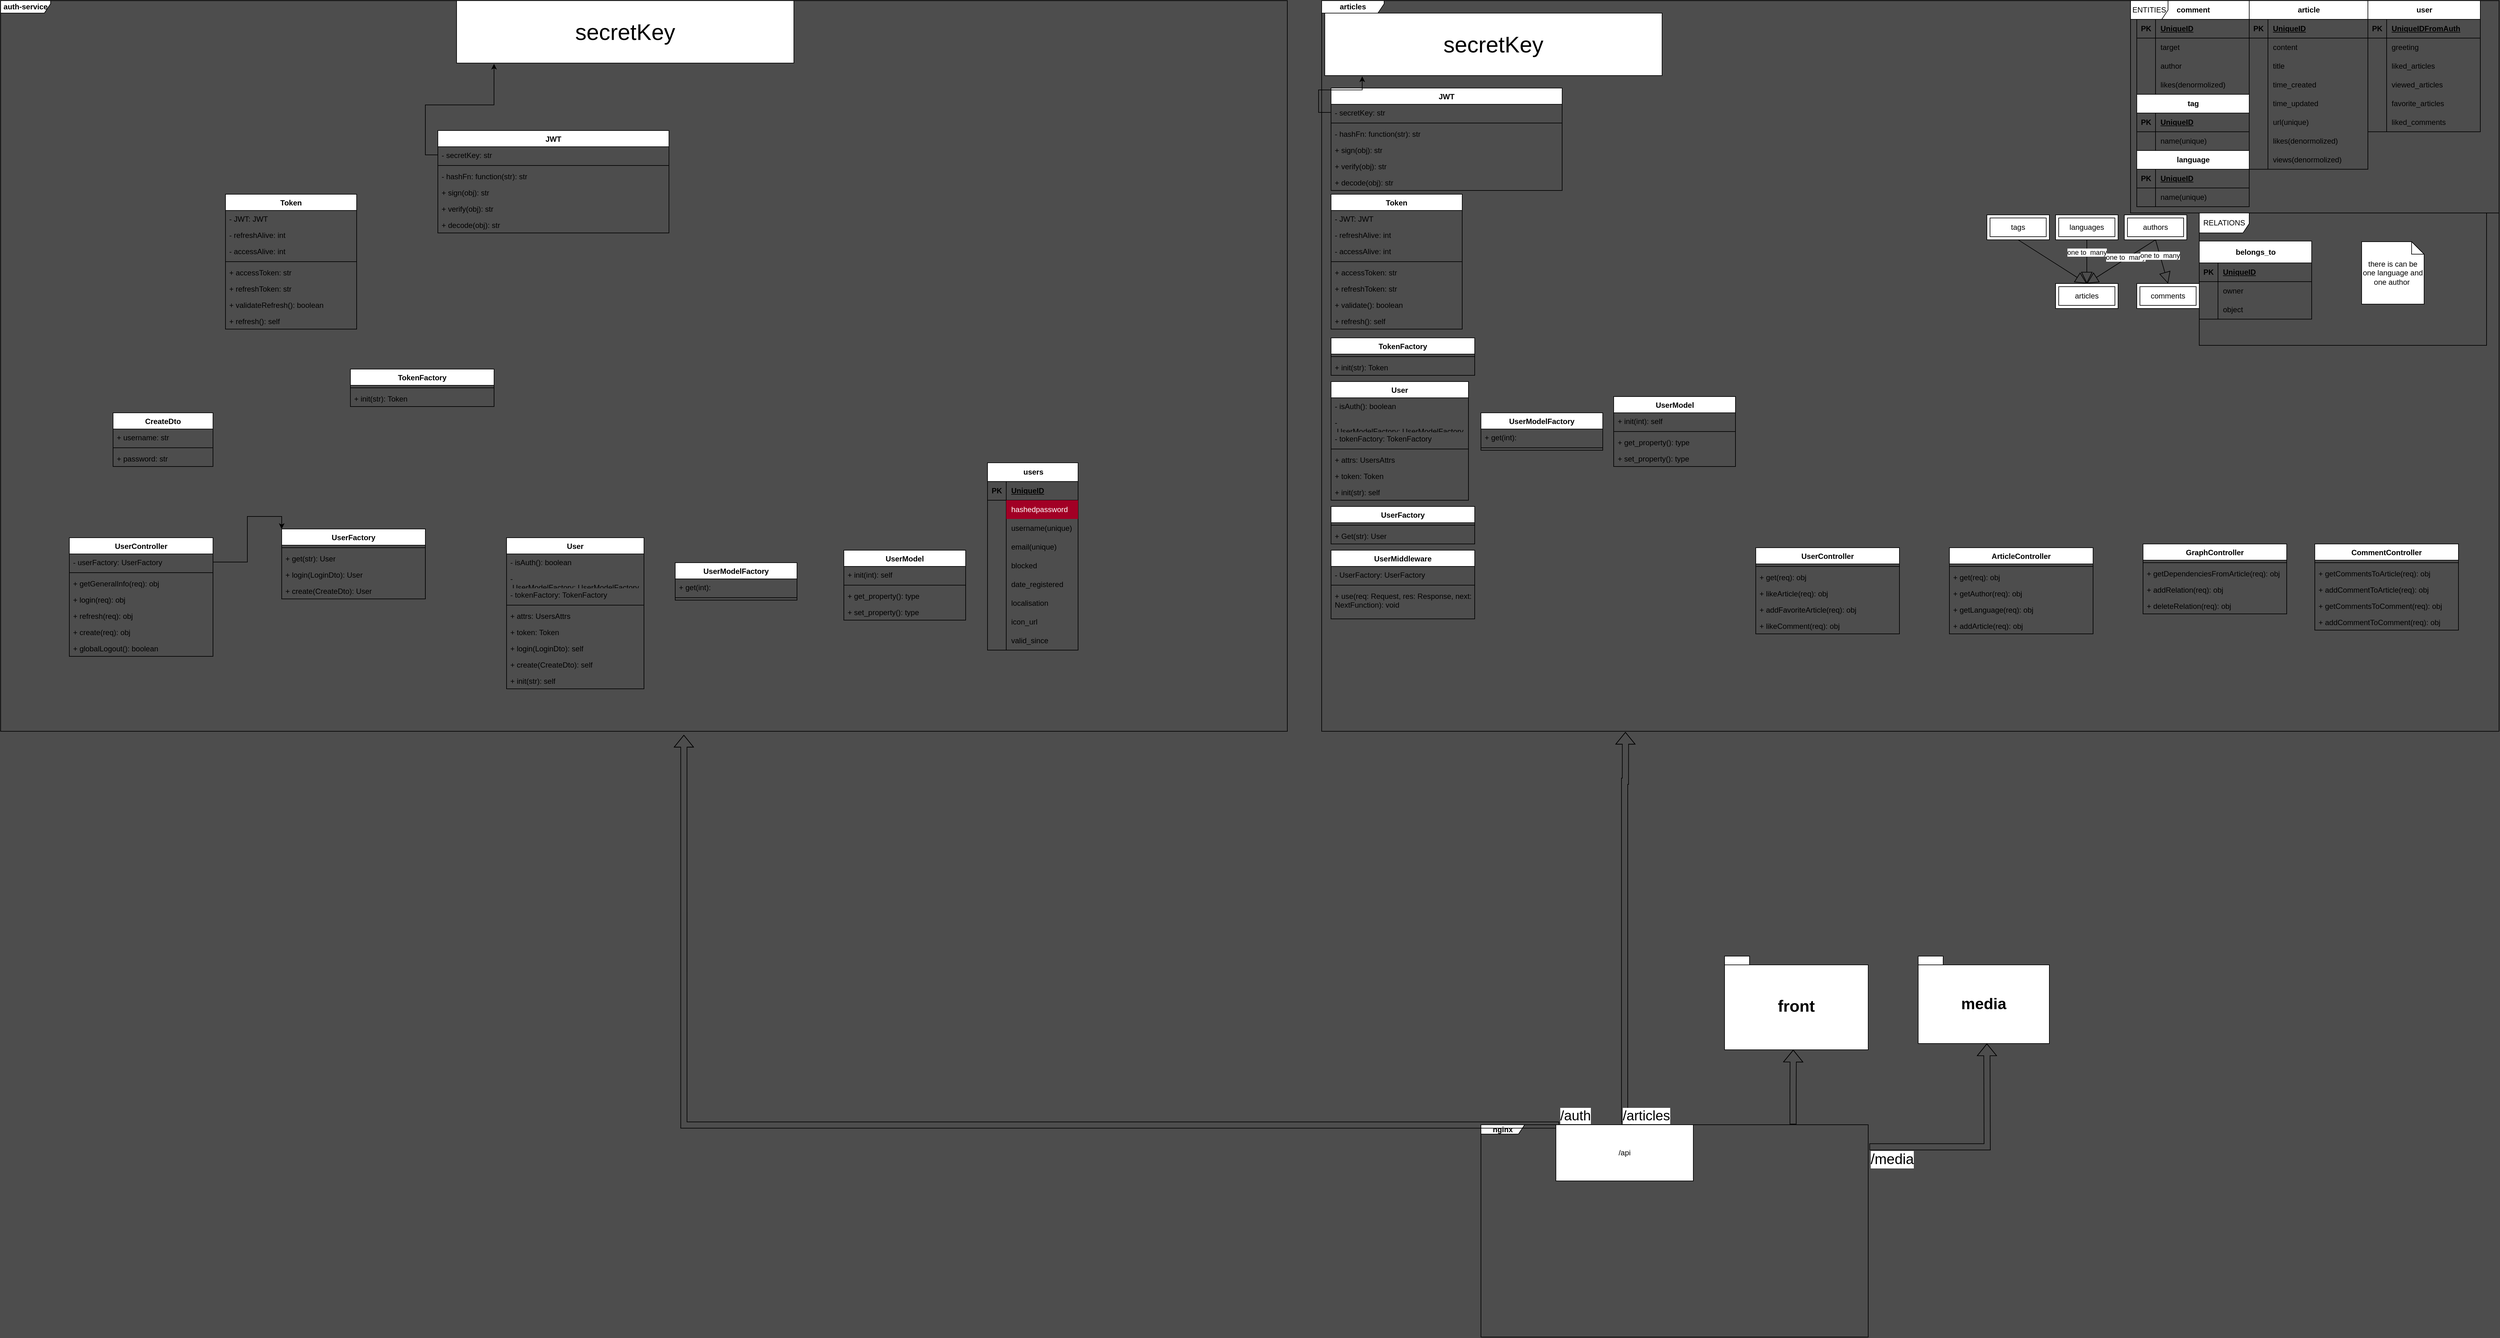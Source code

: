<mxfile version="21.5.2" type="github">
  <diagram name="Page-1" id="b5b7bab2-c9e2-2cf4-8b2a-24fd1a2a6d21">
    <mxGraphModel dx="4027" dy="-663" grid="1" gridSize="10" guides="1" tooltips="1" connect="1" arrows="1" fold="1" page="0" pageScale="1" pageWidth="827" pageHeight="1169" background="#4D4D4D" math="0" shadow="0">
      <root>
        <mxCell id="0" />
        <mxCell id="1" parent="0" />
        <mxCell id="cC-XcGZGS9bqRyRYvab3-1" value="&lt;b&gt;articles&lt;br&gt;&lt;/b&gt;" style="shape=umlFrame;whiteSpace=wrap;html=1;pointerEvents=0;width=100;height=20;" parent="1" vertex="1">
          <mxGeometry x="-725" y="1310" width="1885" height="1170" as="geometry" />
        </mxCell>
        <mxCell id="cC-XcGZGS9bqRyRYvab3-2" value="&lt;b&gt;auth-service&lt;/b&gt;" style="shape=umlFrame;whiteSpace=wrap;html=1;pointerEvents=0;width=80;height=20;" parent="1" vertex="1">
          <mxGeometry x="-2840" y="1310" width="2060" height="1170" as="geometry" />
        </mxCell>
        <mxCell id="cC-XcGZGS9bqRyRYvab3-6" value="&lt;b&gt;nginx&lt;/b&gt;" style="shape=umlFrame;whiteSpace=wrap;html=1;pointerEvents=0;width=70;height=15;" parent="1" vertex="1">
          <mxGeometry x="-470" y="3110" width="620" height="340" as="geometry" />
        </mxCell>
        <mxCell id="cC-XcGZGS9bqRyRYvab3-7" value="users" style="shape=table;startSize=30;container=1;collapsible=1;childLayout=tableLayout;fixedRows=1;rowLines=0;fontStyle=1;align=center;resizeLast=1;html=1;" parent="1" vertex="1">
          <mxGeometry x="-1260" y="2050" width="145" height="300" as="geometry" />
        </mxCell>
        <mxCell id="cC-XcGZGS9bqRyRYvab3-8" value="" style="shape=tableRow;horizontal=0;startSize=0;swimlaneHead=0;swimlaneBody=0;fillColor=none;collapsible=0;dropTarget=0;points=[[0,0.5],[1,0.5]];portConstraint=eastwest;top=0;left=0;right=0;bottom=1;" parent="cC-XcGZGS9bqRyRYvab3-7" vertex="1">
          <mxGeometry y="30" width="145" height="30" as="geometry" />
        </mxCell>
        <mxCell id="cC-XcGZGS9bqRyRYvab3-9" value="PK" style="shape=partialRectangle;connectable=0;fillColor=none;top=0;left=0;bottom=0;right=0;fontStyle=1;overflow=hidden;whiteSpace=wrap;html=1;" parent="cC-XcGZGS9bqRyRYvab3-8" vertex="1">
          <mxGeometry width="30" height="30" as="geometry">
            <mxRectangle width="30" height="30" as="alternateBounds" />
          </mxGeometry>
        </mxCell>
        <mxCell id="cC-XcGZGS9bqRyRYvab3-10" value="UniqueID" style="shape=partialRectangle;connectable=0;fillColor=none;top=0;left=0;bottom=0;right=0;align=left;spacingLeft=6;fontStyle=5;overflow=hidden;whiteSpace=wrap;html=1;" parent="cC-XcGZGS9bqRyRYvab3-8" vertex="1">
          <mxGeometry x="30" width="115" height="30" as="geometry">
            <mxRectangle width="115" height="30" as="alternateBounds" />
          </mxGeometry>
        </mxCell>
        <mxCell id="cC-XcGZGS9bqRyRYvab3-14" value="" style="shape=tableRow;horizontal=0;startSize=0;swimlaneHead=0;swimlaneBody=0;fillColor=none;collapsible=0;dropTarget=0;points=[[0,0.5],[1,0.5]];portConstraint=eastwest;top=0;left=0;right=0;bottom=0;" parent="cC-XcGZGS9bqRyRYvab3-7" vertex="1">
          <mxGeometry y="60" width="145" height="30" as="geometry" />
        </mxCell>
        <mxCell id="cC-XcGZGS9bqRyRYvab3-15" value="" style="shape=partialRectangle;connectable=0;fillColor=none;top=0;left=0;bottom=0;right=0;editable=1;overflow=hidden;whiteSpace=wrap;html=1;" parent="cC-XcGZGS9bqRyRYvab3-14" vertex="1">
          <mxGeometry width="30" height="30" as="geometry">
            <mxRectangle width="30" height="30" as="alternateBounds" />
          </mxGeometry>
        </mxCell>
        <mxCell id="cC-XcGZGS9bqRyRYvab3-16" value="hashedpassword" style="shape=partialRectangle;connectable=0;fillColor=#a20025;top=0;left=0;bottom=0;right=0;align=left;spacingLeft=6;overflow=hidden;whiteSpace=wrap;html=1;fontColor=#ffffff;strokeColor=#6F0000;" parent="cC-XcGZGS9bqRyRYvab3-14" vertex="1">
          <mxGeometry x="30" width="115" height="30" as="geometry">
            <mxRectangle width="115" height="30" as="alternateBounds" />
          </mxGeometry>
        </mxCell>
        <mxCell id="cC-XcGZGS9bqRyRYvab3-11" value="" style="shape=tableRow;horizontal=0;startSize=0;swimlaneHead=0;swimlaneBody=0;fillColor=none;collapsible=0;dropTarget=0;points=[[0,0.5],[1,0.5]];portConstraint=eastwest;top=0;left=0;right=0;bottom=0;" parent="cC-XcGZGS9bqRyRYvab3-7" vertex="1">
          <mxGeometry y="90" width="145" height="30" as="geometry" />
        </mxCell>
        <mxCell id="cC-XcGZGS9bqRyRYvab3-12" value="" style="shape=partialRectangle;connectable=0;fillColor=none;top=0;left=0;bottom=0;right=0;editable=1;overflow=hidden;whiteSpace=wrap;html=1;" parent="cC-XcGZGS9bqRyRYvab3-11" vertex="1">
          <mxGeometry width="30" height="30" as="geometry">
            <mxRectangle width="30" height="30" as="alternateBounds" />
          </mxGeometry>
        </mxCell>
        <mxCell id="cC-XcGZGS9bqRyRYvab3-13" value="username(unique)" style="shape=partialRectangle;connectable=0;fillColor=none;top=0;left=0;bottom=0;right=0;align=left;spacingLeft=6;overflow=hidden;whiteSpace=wrap;html=1;" parent="cC-XcGZGS9bqRyRYvab3-11" vertex="1">
          <mxGeometry x="30" width="115" height="30" as="geometry">
            <mxRectangle width="115" height="30" as="alternateBounds" />
          </mxGeometry>
        </mxCell>
        <mxCell id="cC-XcGZGS9bqRyRYvab3-17" value="" style="shape=tableRow;horizontal=0;startSize=0;swimlaneHead=0;swimlaneBody=0;fillColor=none;collapsible=0;dropTarget=0;points=[[0,0.5],[1,0.5]];portConstraint=eastwest;top=0;left=0;right=0;bottom=0;" parent="cC-XcGZGS9bqRyRYvab3-7" vertex="1">
          <mxGeometry y="120" width="145" height="30" as="geometry" />
        </mxCell>
        <mxCell id="cC-XcGZGS9bqRyRYvab3-18" value="" style="shape=partialRectangle;connectable=0;fillColor=none;top=0;left=0;bottom=0;right=0;editable=1;overflow=hidden;whiteSpace=wrap;html=1;" parent="cC-XcGZGS9bqRyRYvab3-17" vertex="1">
          <mxGeometry width="30" height="30" as="geometry">
            <mxRectangle width="30" height="30" as="alternateBounds" />
          </mxGeometry>
        </mxCell>
        <mxCell id="cC-XcGZGS9bqRyRYvab3-19" value="email(unique)" style="shape=partialRectangle;connectable=0;fillColor=none;top=0;left=0;bottom=0;right=0;align=left;spacingLeft=6;overflow=hidden;whiteSpace=wrap;html=1;" parent="cC-XcGZGS9bqRyRYvab3-17" vertex="1">
          <mxGeometry x="30" width="115" height="30" as="geometry">
            <mxRectangle width="115" height="30" as="alternateBounds" />
          </mxGeometry>
        </mxCell>
        <mxCell id="cC-XcGZGS9bqRyRYvab3-20" value="" style="shape=tableRow;horizontal=0;startSize=0;swimlaneHead=0;swimlaneBody=0;fillColor=none;collapsible=0;dropTarget=0;points=[[0,0.5],[1,0.5]];portConstraint=eastwest;top=0;left=0;right=0;bottom=0;" parent="cC-XcGZGS9bqRyRYvab3-7" vertex="1">
          <mxGeometry y="150" width="145" height="30" as="geometry" />
        </mxCell>
        <mxCell id="cC-XcGZGS9bqRyRYvab3-21" value="" style="shape=partialRectangle;connectable=0;fillColor=none;top=0;left=0;bottom=0;right=0;editable=1;overflow=hidden;whiteSpace=wrap;html=1;" parent="cC-XcGZGS9bqRyRYvab3-20" vertex="1">
          <mxGeometry width="30" height="30" as="geometry">
            <mxRectangle width="30" height="30" as="alternateBounds" />
          </mxGeometry>
        </mxCell>
        <mxCell id="cC-XcGZGS9bqRyRYvab3-22" value="blocked" style="shape=partialRectangle;connectable=0;fillColor=none;top=0;left=0;bottom=0;right=0;align=left;spacingLeft=6;overflow=hidden;whiteSpace=wrap;html=1;" parent="cC-XcGZGS9bqRyRYvab3-20" vertex="1">
          <mxGeometry x="30" width="115" height="30" as="geometry">
            <mxRectangle width="115" height="30" as="alternateBounds" />
          </mxGeometry>
        </mxCell>
        <mxCell id="cC-XcGZGS9bqRyRYvab3-23" value="" style="shape=tableRow;horizontal=0;startSize=0;swimlaneHead=0;swimlaneBody=0;fillColor=none;collapsible=0;dropTarget=0;points=[[0,0.5],[1,0.5]];portConstraint=eastwest;top=0;left=0;right=0;bottom=0;" parent="cC-XcGZGS9bqRyRYvab3-7" vertex="1">
          <mxGeometry y="180" width="145" height="30" as="geometry" />
        </mxCell>
        <mxCell id="cC-XcGZGS9bqRyRYvab3-24" value="" style="shape=partialRectangle;connectable=0;fillColor=none;top=0;left=0;bottom=0;right=0;editable=1;overflow=hidden;whiteSpace=wrap;html=1;" parent="cC-XcGZGS9bqRyRYvab3-23" vertex="1">
          <mxGeometry width="30" height="30" as="geometry">
            <mxRectangle width="30" height="30" as="alternateBounds" />
          </mxGeometry>
        </mxCell>
        <mxCell id="cC-XcGZGS9bqRyRYvab3-25" value="date_registered" style="shape=partialRectangle;connectable=0;fillColor=none;top=0;left=0;bottom=0;right=0;align=left;spacingLeft=6;overflow=hidden;whiteSpace=wrap;html=1;" parent="cC-XcGZGS9bqRyRYvab3-23" vertex="1">
          <mxGeometry x="30" width="115" height="30" as="geometry">
            <mxRectangle width="115" height="30" as="alternateBounds" />
          </mxGeometry>
        </mxCell>
        <mxCell id="BNr6LQ1-7om-cb5OI1gL-2" value="" style="shape=tableRow;horizontal=0;startSize=0;swimlaneHead=0;swimlaneBody=0;fillColor=none;collapsible=0;dropTarget=0;points=[[0,0.5],[1,0.5]];portConstraint=eastwest;top=0;left=0;right=0;bottom=0;" parent="cC-XcGZGS9bqRyRYvab3-7" vertex="1">
          <mxGeometry y="210" width="145" height="30" as="geometry" />
        </mxCell>
        <mxCell id="BNr6LQ1-7om-cb5OI1gL-3" value="" style="shape=partialRectangle;connectable=0;fillColor=none;top=0;left=0;bottom=0;right=0;editable=1;overflow=hidden;whiteSpace=wrap;html=1;" parent="BNr6LQ1-7om-cb5OI1gL-2" vertex="1">
          <mxGeometry width="30" height="30" as="geometry">
            <mxRectangle width="30" height="30" as="alternateBounds" />
          </mxGeometry>
        </mxCell>
        <mxCell id="BNr6LQ1-7om-cb5OI1gL-4" value="localisation" style="shape=partialRectangle;connectable=0;fillColor=none;top=0;left=0;bottom=0;right=0;align=left;spacingLeft=6;overflow=hidden;whiteSpace=wrap;html=1;" parent="BNr6LQ1-7om-cb5OI1gL-2" vertex="1">
          <mxGeometry x="30" width="115" height="30" as="geometry">
            <mxRectangle width="115" height="30" as="alternateBounds" />
          </mxGeometry>
        </mxCell>
        <mxCell id="cC-XcGZGS9bqRyRYvab3-45" value="" style="shape=tableRow;horizontal=0;startSize=0;swimlaneHead=0;swimlaneBody=0;fillColor=none;collapsible=0;dropTarget=0;points=[[0,0.5],[1,0.5]];portConstraint=eastwest;top=0;left=0;right=0;bottom=0;" parent="cC-XcGZGS9bqRyRYvab3-7" vertex="1">
          <mxGeometry y="240" width="145" height="30" as="geometry" />
        </mxCell>
        <mxCell id="cC-XcGZGS9bqRyRYvab3-46" value="" style="shape=partialRectangle;connectable=0;fillColor=none;top=0;left=0;bottom=0;right=0;editable=1;overflow=hidden;whiteSpace=wrap;html=1;" parent="cC-XcGZGS9bqRyRYvab3-45" vertex="1">
          <mxGeometry width="30" height="30" as="geometry">
            <mxRectangle width="30" height="30" as="alternateBounds" />
          </mxGeometry>
        </mxCell>
        <mxCell id="cC-XcGZGS9bqRyRYvab3-47" value="icon_url" style="shape=partialRectangle;connectable=0;fillColor=none;top=0;left=0;bottom=0;right=0;align=left;spacingLeft=6;overflow=hidden;whiteSpace=wrap;html=1;" parent="cC-XcGZGS9bqRyRYvab3-45" vertex="1">
          <mxGeometry x="30" width="115" height="30" as="geometry">
            <mxRectangle width="115" height="30" as="alternateBounds" />
          </mxGeometry>
        </mxCell>
        <mxCell id="D8qSaVvH1JH4BpnXaVoW-185" value="" style="shape=tableRow;horizontal=0;startSize=0;swimlaneHead=0;swimlaneBody=0;fillColor=none;collapsible=0;dropTarget=0;points=[[0,0.5],[1,0.5]];portConstraint=eastwest;top=0;left=0;right=0;bottom=0;" parent="cC-XcGZGS9bqRyRYvab3-7" vertex="1">
          <mxGeometry y="270" width="145" height="30" as="geometry" />
        </mxCell>
        <mxCell id="D8qSaVvH1JH4BpnXaVoW-186" value="" style="shape=partialRectangle;connectable=0;fillColor=none;top=0;left=0;bottom=0;right=0;editable=1;overflow=hidden;whiteSpace=wrap;html=1;" parent="D8qSaVvH1JH4BpnXaVoW-185" vertex="1">
          <mxGeometry width="30" height="30" as="geometry">
            <mxRectangle width="30" height="30" as="alternateBounds" />
          </mxGeometry>
        </mxCell>
        <mxCell id="D8qSaVvH1JH4BpnXaVoW-187" value="valid_since" style="shape=partialRectangle;connectable=0;fillColor=none;top=0;left=0;bottom=0;right=0;align=left;spacingLeft=6;overflow=hidden;whiteSpace=wrap;html=1;" parent="D8qSaVvH1JH4BpnXaVoW-185" vertex="1">
          <mxGeometry x="30" width="115" height="30" as="geometry">
            <mxRectangle width="115" height="30" as="alternateBounds" />
          </mxGeometry>
        </mxCell>
        <mxCell id="cC-XcGZGS9bqRyRYvab3-127" value="&lt;font style=&quot;font-size: 25px;&quot;&gt;media&lt;/font&gt;" style="shape=folder;fontStyle=1;spacingTop=10;tabWidth=40;tabHeight=14;tabPosition=left;html=1;whiteSpace=wrap;" parent="1" vertex="1">
          <mxGeometry x="230" y="2840" width="210" height="140" as="geometry" />
        </mxCell>
        <mxCell id="cC-XcGZGS9bqRyRYvab3-128" value="&lt;font style=&quot;font-size: 26px;&quot;&gt;front&lt;/font&gt;" style="shape=folder;fontStyle=1;spacingTop=10;tabWidth=40;tabHeight=14;tabPosition=left;html=1;whiteSpace=wrap;" parent="1" vertex="1">
          <mxGeometry x="-80" y="2840" width="230" height="150" as="geometry" />
        </mxCell>
        <mxCell id="cC-XcGZGS9bqRyRYvab3-131" value="&lt;br&gt;&lt;span style=&quot;font-size: 23px;&quot;&gt;&lt;br&gt;&lt;/span&gt;" style="endArrow=block;endFill=1;html=1;edgeStyle=orthogonalEdgeStyle;align=left;verticalAlign=top;rounded=0;shape=flexArrow;entryX=0.413;entryY=0.992;entryDx=0;entryDy=0;entryPerimeter=0;exitX=0.806;exitY=-0.002;exitDx=0;exitDy=0;exitPerimeter=0;" parent="1" source="cC-XcGZGS9bqRyRYvab3-6" edge="1">
          <mxGeometry x="-0.845" relative="1" as="geometry">
            <mxPoint x="31" y="3316" as="sourcePoint" />
            <mxPoint x="30" y="2990" as="targetPoint" />
            <mxPoint as="offset" />
          </mxGeometry>
        </mxCell>
        <mxCell id="cC-XcGZGS9bqRyRYvab3-133" value="&lt;font style=&quot;font-size: 23px;&quot;&gt;/media&lt;/font&gt;" style="endArrow=block;endFill=1;html=1;edgeStyle=orthogonalEdgeStyle;align=left;verticalAlign=top;rounded=0;shape=flexArrow;entryX=0.413;entryY=0.992;entryDx=0;entryDy=0;entryPerimeter=0;exitX=1.003;exitY=0.104;exitDx=0;exitDy=0;exitPerimeter=0;" parent="1" source="cC-XcGZGS9bqRyRYvab3-6" edge="1">
          <mxGeometry x="-1" relative="1" as="geometry">
            <mxPoint x="341" y="3306" as="sourcePoint" />
            <mxPoint x="340" y="2980" as="targetPoint" />
          </mxGeometry>
        </mxCell>
        <mxCell id="cC-XcGZGS9bqRyRYvab3-136" value="" style="endArrow=block;endFill=1;html=1;edgeStyle=orthogonalEdgeStyle;align=left;verticalAlign=top;rounded=0;shape=flexArrow;exitX=0.024;exitY=0.006;exitDx=0;exitDy=0;entryX=0.531;entryY=1.005;entryDx=0;entryDy=0;entryPerimeter=0;exitPerimeter=0;" parent="1" source="BNr6LQ1-7om-cb5OI1gL-179" target="cC-XcGZGS9bqRyRYvab3-2" edge="1">
          <mxGeometry relative="1" as="geometry">
            <mxPoint x="-350" y="3110" as="sourcePoint" />
            <mxPoint x="-1360" y="2770" as="targetPoint" />
            <Array as="points">
              <mxPoint x="-1746" y="3111" />
            </Array>
          </mxGeometry>
        </mxCell>
        <mxCell id="cC-XcGZGS9bqRyRYvab3-137" value="&lt;font style=&quot;font-size: 22px;&quot;&gt;/auth&lt;/font&gt;" style="edgeLabel;resizable=0;html=1;align=left;verticalAlign=bottom;" parent="cC-XcGZGS9bqRyRYvab3-136" connectable="0" vertex="1">
          <mxGeometry x="-1" relative="1" as="geometry" />
        </mxCell>
        <mxCell id="BNr6LQ1-7om-cb5OI1gL-7" value="&lt;i&gt;&lt;br&gt;&lt;/i&gt;" style="endArrow=block;endFill=1;html=1;edgeStyle=orthogonalEdgeStyle;align=left;verticalAlign=top;rounded=0;shape=flexArrow;exitX=0.478;exitY=0.001;exitDx=0;exitDy=0;exitPerimeter=0;entryX=0.258;entryY=1.001;entryDx=0;entryDy=0;entryPerimeter=0;" parent="1" source="BNr6LQ1-7om-cb5OI1gL-179" target="cC-XcGZGS9bqRyRYvab3-1" edge="1">
          <mxGeometry x="-1" relative="1" as="geometry">
            <mxPoint x="-235" y="3110" as="sourcePoint" />
            <mxPoint x="-245" y="2510" as="targetPoint" />
            <Array as="points">
              <mxPoint x="-235" y="3110" />
              <mxPoint x="-235" y="3100" />
              <mxPoint x="-240" y="3100" />
              <mxPoint x="-240" y="2560" />
              <mxPoint x="-239" y="2560" />
            </Array>
          </mxGeometry>
        </mxCell>
        <mxCell id="BNr6LQ1-7om-cb5OI1gL-8" value="&lt;font style=&quot;font-size: 22px;&quot;&gt;/articles&lt;/font&gt;" style="edgeLabel;resizable=0;html=1;align=left;verticalAlign=bottom;" parent="BNr6LQ1-7om-cb5OI1gL-7" connectable="0" vertex="1">
          <mxGeometry x="-1" relative="1" as="geometry" />
        </mxCell>
        <mxCell id="BNr6LQ1-7om-cb5OI1gL-54" value="&lt;font style=&quot;font-size: 36px;&quot;&gt;secretKey&lt;/font&gt;" style="html=1;whiteSpace=wrap;" parent="1" vertex="1">
          <mxGeometry x="-2110" y="1310" width="540" height="100" as="geometry" />
        </mxCell>
        <mxCell id="BNr6LQ1-7om-cb5OI1gL-55" value="JWT" style="swimlane;fontStyle=1;align=center;verticalAlign=top;childLayout=stackLayout;horizontal=1;startSize=26;horizontalStack=0;resizeParent=1;resizeParentMax=0;resizeLast=0;collapsible=1;marginBottom=0;whiteSpace=wrap;html=1;" parent="1" vertex="1">
          <mxGeometry x="-2140" y="1518" width="370" height="164" as="geometry" />
        </mxCell>
        <mxCell id="BNr6LQ1-7om-cb5OI1gL-56" value="- secretKey: str" style="text;strokeColor=none;fillColor=none;align=left;verticalAlign=top;spacingLeft=4;spacingRight=4;overflow=hidden;rotatable=0;points=[[0,0.5],[1,0.5]];portConstraint=eastwest;whiteSpace=wrap;html=1;" parent="BNr6LQ1-7om-cb5OI1gL-55" vertex="1">
          <mxGeometry y="26" width="370" height="26" as="geometry" />
        </mxCell>
        <mxCell id="BNr6LQ1-7om-cb5OI1gL-57" value="" style="line;strokeWidth=1;fillColor=none;align=left;verticalAlign=middle;spacingTop=-1;spacingLeft=3;spacingRight=3;rotatable=0;labelPosition=right;points=[];portConstraint=eastwest;strokeColor=inherit;" parent="BNr6LQ1-7om-cb5OI1gL-55" vertex="1">
          <mxGeometry y="52" width="370" height="8" as="geometry" />
        </mxCell>
        <mxCell id="BNr6LQ1-7om-cb5OI1gL-59" value="- hashFn: function(str): str" style="text;strokeColor=none;fillColor=none;align=left;verticalAlign=top;spacingLeft=4;spacingRight=4;overflow=hidden;rotatable=0;points=[[0,0.5],[1,0.5]];portConstraint=eastwest;whiteSpace=wrap;html=1;" parent="BNr6LQ1-7om-cb5OI1gL-55" vertex="1">
          <mxGeometry y="60" width="370" height="26" as="geometry" />
        </mxCell>
        <mxCell id="BNr6LQ1-7om-cb5OI1gL-58" value="+ sign(obj): str" style="text;strokeColor=none;fillColor=none;align=left;verticalAlign=top;spacingLeft=4;spacingRight=4;overflow=hidden;rotatable=0;points=[[0,0.5],[1,0.5]];portConstraint=eastwest;whiteSpace=wrap;html=1;" parent="BNr6LQ1-7om-cb5OI1gL-55" vertex="1">
          <mxGeometry y="86" width="370" height="26" as="geometry" />
        </mxCell>
        <mxCell id="BNr6LQ1-7om-cb5OI1gL-113" value="+ verify(obj): str" style="text;strokeColor=none;fillColor=none;align=left;verticalAlign=top;spacingLeft=4;spacingRight=4;overflow=hidden;rotatable=0;points=[[0,0.5],[1,0.5]];portConstraint=eastwest;whiteSpace=wrap;html=1;" parent="BNr6LQ1-7om-cb5OI1gL-55" vertex="1">
          <mxGeometry y="112" width="370" height="26" as="geometry" />
        </mxCell>
        <mxCell id="BNr6LQ1-7om-cb5OI1gL-115" value="+ decode(obj): str" style="text;strokeColor=none;fillColor=none;align=left;verticalAlign=top;spacingLeft=4;spacingRight=4;overflow=hidden;rotatable=0;points=[[0,0.5],[1,0.5]];portConstraint=eastwest;whiteSpace=wrap;html=1;" parent="BNr6LQ1-7om-cb5OI1gL-55" vertex="1">
          <mxGeometry y="138" width="370" height="26" as="geometry" />
        </mxCell>
        <mxCell id="BNr6LQ1-7om-cb5OI1gL-69" style="edgeStyle=orthogonalEdgeStyle;rounded=0;orthogonalLoop=1;jettySize=auto;html=1;exitX=0;exitY=0.5;exitDx=0;exitDy=0;entryX=0.111;entryY=1.013;entryDx=0;entryDy=0;entryPerimeter=0;" parent="1" source="BNr6LQ1-7om-cb5OI1gL-56" target="BNr6LQ1-7om-cb5OI1gL-54" edge="1">
          <mxGeometry relative="1" as="geometry" />
        </mxCell>
        <mxCell id="BNr6LQ1-7om-cb5OI1gL-73" value="UserController" style="swimlane;fontStyle=1;align=center;verticalAlign=top;childLayout=stackLayout;horizontal=1;startSize=26;horizontalStack=0;resizeParent=1;resizeParentMax=0;resizeLast=0;collapsible=1;marginBottom=0;whiteSpace=wrap;html=1;" parent="1" vertex="1">
          <mxGeometry x="-2730" y="2170" width="230" height="190" as="geometry" />
        </mxCell>
        <mxCell id="BNr6LQ1-7om-cb5OI1gL-78" value="- userFactory:&amp;nbsp;UserFactory" style="text;strokeColor=none;fillColor=none;align=left;verticalAlign=top;spacingLeft=4;spacingRight=4;overflow=hidden;rotatable=0;points=[[0,0.5],[1,0.5]];portConstraint=eastwest;whiteSpace=wrap;html=1;" parent="BNr6LQ1-7om-cb5OI1gL-73" vertex="1">
          <mxGeometry y="26" width="230" height="26" as="geometry" />
        </mxCell>
        <mxCell id="BNr6LQ1-7om-cb5OI1gL-75" value="" style="line;strokeWidth=1;fillColor=none;align=left;verticalAlign=middle;spacingTop=-1;spacingLeft=3;spacingRight=3;rotatable=0;labelPosition=right;points=[];portConstraint=eastwest;strokeColor=inherit;" parent="BNr6LQ1-7om-cb5OI1gL-73" vertex="1">
          <mxGeometry y="52" width="230" height="8" as="geometry" />
        </mxCell>
        <mxCell id="BNr6LQ1-7om-cb5OI1gL-76" value="+ getGeneralInfo(req): obj" style="text;strokeColor=none;fillColor=none;align=left;verticalAlign=top;spacingLeft=4;spacingRight=4;overflow=hidden;rotatable=0;points=[[0,0.5],[1,0.5]];portConstraint=eastwest;whiteSpace=wrap;html=1;" parent="BNr6LQ1-7om-cb5OI1gL-73" vertex="1">
          <mxGeometry y="60" width="230" height="26" as="geometry" />
        </mxCell>
        <mxCell id="BNr6LQ1-7om-cb5OI1gL-95" value="+ login(req): obj" style="text;strokeColor=none;fillColor=none;align=left;verticalAlign=top;spacingLeft=4;spacingRight=4;overflow=hidden;rotatable=0;points=[[0,0.5],[1,0.5]];portConstraint=eastwest;whiteSpace=wrap;html=1;" parent="BNr6LQ1-7om-cb5OI1gL-73" vertex="1">
          <mxGeometry y="86" width="230" height="26" as="geometry" />
        </mxCell>
        <mxCell id="BNr6LQ1-7om-cb5OI1gL-96" value="+ refresh(req): obj" style="text;strokeColor=none;fillColor=none;align=left;verticalAlign=top;spacingLeft=4;spacingRight=4;overflow=hidden;rotatable=0;points=[[0,0.5],[1,0.5]];portConstraint=eastwest;whiteSpace=wrap;html=1;" parent="BNr6LQ1-7om-cb5OI1gL-73" vertex="1">
          <mxGeometry y="112" width="230" height="26" as="geometry" />
        </mxCell>
        <mxCell id="BNr6LQ1-7om-cb5OI1gL-144" value="+ create(req): obj" style="text;strokeColor=none;fillColor=none;align=left;verticalAlign=top;spacingLeft=4;spacingRight=4;overflow=hidden;rotatable=0;points=[[0,0.5],[1,0.5]];portConstraint=eastwest;whiteSpace=wrap;html=1;" parent="BNr6LQ1-7om-cb5OI1gL-73" vertex="1">
          <mxGeometry y="138" width="230" height="26" as="geometry" />
        </mxCell>
        <mxCell id="BNr6LQ1-7om-cb5OI1gL-172" value="+ globalLogout(): boolean" style="text;strokeColor=none;fillColor=none;align=left;verticalAlign=top;spacingLeft=4;spacingRight=4;overflow=hidden;rotatable=0;points=[[0,0.5],[1,0.5]];portConstraint=eastwest;whiteSpace=wrap;html=1;" parent="BNr6LQ1-7om-cb5OI1gL-73" vertex="1">
          <mxGeometry y="164" width="230" height="26" as="geometry" />
        </mxCell>
        <mxCell id="BNr6LQ1-7om-cb5OI1gL-155" value="UserFactory" style="swimlane;fontStyle=1;align=center;verticalAlign=top;childLayout=stackLayout;horizontal=1;startSize=26;horizontalStack=0;resizeParent=1;resizeParentMax=0;resizeLast=0;collapsible=1;marginBottom=0;whiteSpace=wrap;html=1;" parent="1" vertex="1">
          <mxGeometry x="-2390" y="2156" width="230" height="112" as="geometry" />
        </mxCell>
        <mxCell id="BNr6LQ1-7om-cb5OI1gL-157" value="" style="line;strokeWidth=1;fillColor=none;align=left;verticalAlign=middle;spacingTop=-1;spacingLeft=3;spacingRight=3;rotatable=0;labelPosition=right;points=[];portConstraint=eastwest;strokeColor=inherit;" parent="BNr6LQ1-7om-cb5OI1gL-155" vertex="1">
          <mxGeometry y="26" width="230" height="8" as="geometry" />
        </mxCell>
        <mxCell id="BNr6LQ1-7om-cb5OI1gL-156" value="+ get(str): User" style="text;strokeColor=none;fillColor=none;align=left;verticalAlign=top;spacingLeft=4;spacingRight=4;overflow=hidden;rotatable=0;points=[[0,0.5],[1,0.5]];portConstraint=eastwest;whiteSpace=wrap;html=1;" parent="BNr6LQ1-7om-cb5OI1gL-155" vertex="1">
          <mxGeometry y="34" width="230" height="26" as="geometry" />
        </mxCell>
        <mxCell id="BNr6LQ1-7om-cb5OI1gL-165" value="+ login(LoginDto): User" style="text;strokeColor=none;fillColor=none;align=left;verticalAlign=top;spacingLeft=4;spacingRight=4;overflow=hidden;rotatable=0;points=[[0,0.5],[1,0.5]];portConstraint=eastwest;whiteSpace=wrap;html=1;" parent="BNr6LQ1-7om-cb5OI1gL-155" vertex="1">
          <mxGeometry y="60" width="230" height="26" as="geometry" />
        </mxCell>
        <mxCell id="BNr6LQ1-7om-cb5OI1gL-160" value="+ create(CreateDto): User" style="text;strokeColor=none;fillColor=none;align=left;verticalAlign=top;spacingLeft=4;spacingRight=4;overflow=hidden;rotatable=0;points=[[0,0.5],[1,0.5]];portConstraint=eastwest;whiteSpace=wrap;html=1;" parent="BNr6LQ1-7om-cb5OI1gL-155" vertex="1">
          <mxGeometry y="86" width="230" height="26" as="geometry" />
        </mxCell>
        <mxCell id="BNr6LQ1-7om-cb5OI1gL-161" value="CreateDto" style="swimlane;fontStyle=1;align=center;verticalAlign=top;childLayout=stackLayout;horizontal=1;startSize=26;horizontalStack=0;resizeParent=1;resizeParentMax=0;resizeLast=0;collapsible=1;marginBottom=0;whiteSpace=wrap;html=1;" parent="1" vertex="1">
          <mxGeometry x="-2660" y="1970" width="160" height="86" as="geometry" />
        </mxCell>
        <mxCell id="BNr6LQ1-7om-cb5OI1gL-162" value="+ username: str" style="text;strokeColor=none;fillColor=none;align=left;verticalAlign=top;spacingLeft=4;spacingRight=4;overflow=hidden;rotatable=0;points=[[0,0.5],[1,0.5]];portConstraint=eastwest;whiteSpace=wrap;html=1;" parent="BNr6LQ1-7om-cb5OI1gL-161" vertex="1">
          <mxGeometry y="26" width="160" height="26" as="geometry" />
        </mxCell>
        <mxCell id="BNr6LQ1-7om-cb5OI1gL-163" value="" style="line;strokeWidth=1;fillColor=none;align=left;verticalAlign=middle;spacingTop=-1;spacingLeft=3;spacingRight=3;rotatable=0;labelPosition=right;points=[];portConstraint=eastwest;strokeColor=inherit;" parent="BNr6LQ1-7om-cb5OI1gL-161" vertex="1">
          <mxGeometry y="52" width="160" height="8" as="geometry" />
        </mxCell>
        <mxCell id="BNr6LQ1-7om-cb5OI1gL-164" value="+ password: str" style="text;strokeColor=none;fillColor=none;align=left;verticalAlign=top;spacingLeft=4;spacingRight=4;overflow=hidden;rotatable=0;points=[[0,0.5],[1,0.5]];portConstraint=eastwest;whiteSpace=wrap;html=1;" parent="BNr6LQ1-7om-cb5OI1gL-161" vertex="1">
          <mxGeometry y="60" width="160" height="26" as="geometry" />
        </mxCell>
        <mxCell id="BNr6LQ1-7om-cb5OI1gL-173" value="User" style="swimlane;fontStyle=1;align=center;verticalAlign=top;childLayout=stackLayout;horizontal=1;startSize=26;horizontalStack=0;resizeParent=1;resizeParentMax=0;resizeLast=0;collapsible=1;marginBottom=0;whiteSpace=wrap;html=1;" parent="1" vertex="1">
          <mxGeometry x="-2030" y="2170" width="220" height="242" as="geometry" />
        </mxCell>
        <mxCell id="BNr6LQ1-7om-cb5OI1gL-178" value="- isAuth(): boolean" style="text;strokeColor=none;fillColor=none;align=left;verticalAlign=top;spacingLeft=4;spacingRight=4;overflow=hidden;rotatable=0;points=[[0,0.5],[1,0.5]];portConstraint=eastwest;whiteSpace=wrap;html=1;" parent="BNr6LQ1-7om-cb5OI1gL-173" vertex="1">
          <mxGeometry y="26" width="220" height="26" as="geometry" />
        </mxCell>
        <mxCell id="veewOIArlFMZfCtg-nt--111" value="-&amp;nbsp;UserModelFactory:&amp;nbsp;UserModelFactory" style="text;strokeColor=none;fillColor=none;align=left;verticalAlign=top;spacingLeft=4;spacingRight=4;overflow=hidden;rotatable=0;points=[[0,0.5],[1,0.5]];portConstraint=eastwest;whiteSpace=wrap;html=1;" vertex="1" parent="BNr6LQ1-7om-cb5OI1gL-173">
          <mxGeometry y="52" width="220" height="26" as="geometry" />
        </mxCell>
        <mxCell id="veewOIArlFMZfCtg-nt--39" value="- tokenFactory: TokenFactory" style="text;strokeColor=none;fillColor=none;align=left;verticalAlign=top;spacingLeft=4;spacingRight=4;overflow=hidden;rotatable=0;points=[[0,0.5],[1,0.5]];portConstraint=eastwest;whiteSpace=wrap;html=1;" vertex="1" parent="BNr6LQ1-7om-cb5OI1gL-173">
          <mxGeometry y="78" width="220" height="26" as="geometry" />
        </mxCell>
        <mxCell id="BNr6LQ1-7om-cb5OI1gL-175" value="" style="line;strokeWidth=1;fillColor=none;align=left;verticalAlign=middle;spacingTop=-1;spacingLeft=3;spacingRight=3;rotatable=0;labelPosition=right;points=[];portConstraint=eastwest;strokeColor=inherit;" parent="BNr6LQ1-7om-cb5OI1gL-173" vertex="1">
          <mxGeometry y="104" width="220" height="8" as="geometry" />
        </mxCell>
        <mxCell id="BNr6LQ1-7om-cb5OI1gL-170" value="+ attrs: UsersAttrs" style="text;strokeColor=none;fillColor=none;align=left;verticalAlign=top;spacingLeft=4;spacingRight=4;overflow=hidden;rotatable=0;points=[[0,0.5],[1,0.5]];portConstraint=eastwest;whiteSpace=wrap;html=1;" parent="BNr6LQ1-7om-cb5OI1gL-173" vertex="1">
          <mxGeometry y="112" width="220" height="26" as="geometry" />
        </mxCell>
        <mxCell id="BNr6LQ1-7om-cb5OI1gL-168" value="+ token: Token" style="text;strokeColor=none;fillColor=none;align=left;verticalAlign=top;spacingLeft=4;spacingRight=4;overflow=hidden;rotatable=0;points=[[0,0.5],[1,0.5]];portConstraint=eastwest;whiteSpace=wrap;html=1;" parent="BNr6LQ1-7om-cb5OI1gL-173" vertex="1">
          <mxGeometry y="138" width="220" height="26" as="geometry" />
        </mxCell>
        <mxCell id="D8qSaVvH1JH4BpnXaVoW-190" value="+ login(LoginDto): self" style="text;strokeColor=none;fillColor=none;align=left;verticalAlign=top;spacingLeft=4;spacingRight=4;overflow=hidden;rotatable=0;points=[[0,0.5],[1,0.5]];portConstraint=eastwest;whiteSpace=wrap;html=1;" parent="BNr6LQ1-7om-cb5OI1gL-173" vertex="1">
          <mxGeometry y="164" width="220" height="26" as="geometry" />
        </mxCell>
        <mxCell id="veewOIArlFMZfCtg-nt--7" value="+ create(CreateDto): self" style="text;strokeColor=none;fillColor=none;align=left;verticalAlign=top;spacingLeft=4;spacingRight=4;overflow=hidden;rotatable=0;points=[[0,0.5],[1,0.5]];portConstraint=eastwest;whiteSpace=wrap;html=1;" vertex="1" parent="BNr6LQ1-7om-cb5OI1gL-173">
          <mxGeometry y="190" width="220" height="26" as="geometry" />
        </mxCell>
        <mxCell id="veewOIArlFMZfCtg-nt--8" value="+ init(str): self" style="text;strokeColor=none;fillColor=none;align=left;verticalAlign=top;spacingLeft=4;spacingRight=4;overflow=hidden;rotatable=0;points=[[0,0.5],[1,0.5]];portConstraint=eastwest;whiteSpace=wrap;html=1;" vertex="1" parent="BNr6LQ1-7om-cb5OI1gL-173">
          <mxGeometry y="216" width="220" height="26" as="geometry" />
        </mxCell>
        <mxCell id="BNr6LQ1-7om-cb5OI1gL-179" value="/api" style="html=1;whiteSpace=wrap;" parent="1" vertex="1">
          <mxGeometry x="-350" y="3110" width="220" height="90" as="geometry" />
        </mxCell>
        <mxCell id="8msNQi0UqzA19E7BlFjM-1" value="Token" style="swimlane;fontStyle=1;align=center;verticalAlign=top;childLayout=stackLayout;horizontal=1;startSize=26;horizontalStack=0;resizeParent=1;resizeParentMax=0;resizeLast=0;collapsible=1;marginBottom=0;whiteSpace=wrap;html=1;" parent="1" vertex="1">
          <mxGeometry x="-2480" y="1620" width="210" height="216" as="geometry" />
        </mxCell>
        <mxCell id="8msNQi0UqzA19E7BlFjM-14" value="-&amp;nbsp;JWT:&amp;nbsp;JWT" style="text;strokeColor=none;fillColor=none;align=left;verticalAlign=top;spacingLeft=4;spacingRight=4;overflow=hidden;rotatable=0;points=[[0,0.5],[1,0.5]];portConstraint=eastwest;whiteSpace=wrap;html=1;" parent="8msNQi0UqzA19E7BlFjM-1" vertex="1">
          <mxGeometry y="26" width="210" height="26" as="geometry" />
        </mxCell>
        <mxCell id="8msNQi0UqzA19E7BlFjM-16" value="- refreshAlive: int" style="text;strokeColor=none;fillColor=none;align=left;verticalAlign=top;spacingLeft=4;spacingRight=4;overflow=hidden;rotatable=0;points=[[0,0.5],[1,0.5]];portConstraint=eastwest;whiteSpace=wrap;html=1;" parent="8msNQi0UqzA19E7BlFjM-1" vertex="1">
          <mxGeometry y="52" width="210" height="26" as="geometry" />
        </mxCell>
        <mxCell id="8msNQi0UqzA19E7BlFjM-17" value="- accessAlive: int" style="text;strokeColor=none;fillColor=none;align=left;verticalAlign=top;spacingLeft=4;spacingRight=4;overflow=hidden;rotatable=0;points=[[0,0.5],[1,0.5]];portConstraint=eastwest;whiteSpace=wrap;html=1;" parent="8msNQi0UqzA19E7BlFjM-1" vertex="1">
          <mxGeometry y="78" width="210" height="26" as="geometry" />
        </mxCell>
        <mxCell id="8msNQi0UqzA19E7BlFjM-3" value="" style="line;strokeWidth=1;fillColor=none;align=left;verticalAlign=middle;spacingTop=-1;spacingLeft=3;spacingRight=3;rotatable=0;labelPosition=right;points=[];portConstraint=eastwest;strokeColor=inherit;" parent="8msNQi0UqzA19E7BlFjM-1" vertex="1">
          <mxGeometry y="104" width="210" height="8" as="geometry" />
        </mxCell>
        <mxCell id="8msNQi0UqzA19E7BlFjM-11" value="+ accessToken: str" style="text;strokeColor=none;fillColor=none;align=left;verticalAlign=top;spacingLeft=4;spacingRight=4;overflow=hidden;rotatable=0;points=[[0,0.5],[1,0.5]];portConstraint=eastwest;whiteSpace=wrap;html=1;" parent="8msNQi0UqzA19E7BlFjM-1" vertex="1">
          <mxGeometry y="112" width="210" height="26" as="geometry" />
        </mxCell>
        <mxCell id="8msNQi0UqzA19E7BlFjM-2" value="+ refreshToken: str" style="text;strokeColor=none;fillColor=none;align=left;verticalAlign=top;spacingLeft=4;spacingRight=4;overflow=hidden;rotatable=0;points=[[0,0.5],[1,0.5]];portConstraint=eastwest;whiteSpace=wrap;html=1;" parent="8msNQi0UqzA19E7BlFjM-1" vertex="1">
          <mxGeometry y="138" width="210" height="26" as="geometry" />
        </mxCell>
        <mxCell id="8msNQi0UqzA19E7BlFjM-5" value="+ validateRefresh(): boolean" style="text;strokeColor=none;fillColor=none;align=left;verticalAlign=top;spacingLeft=4;spacingRight=4;overflow=hidden;rotatable=0;points=[[0,0.5],[1,0.5]];portConstraint=eastwest;whiteSpace=wrap;html=1;" parent="8msNQi0UqzA19E7BlFjM-1" vertex="1">
          <mxGeometry y="164" width="210" height="26" as="geometry" />
        </mxCell>
        <mxCell id="8msNQi0UqzA19E7BlFjM-18" value="+ refresh(): self" style="text;strokeColor=none;fillColor=none;align=left;verticalAlign=top;spacingLeft=4;spacingRight=4;overflow=hidden;rotatable=0;points=[[0,0.5],[1,0.5]];portConstraint=eastwest;whiteSpace=wrap;html=1;" parent="8msNQi0UqzA19E7BlFjM-1" vertex="1">
          <mxGeometry y="190" width="210" height="26" as="geometry" />
        </mxCell>
        <mxCell id="D8qSaVvH1JH4BpnXaVoW-159" style="edgeStyle=orthogonalEdgeStyle;rounded=0;orthogonalLoop=1;jettySize=auto;html=1;exitX=1;exitY=0.5;exitDx=0;exitDy=0;entryX=0;entryY=0;entryDx=0;entryDy=0;" parent="1" source="BNr6LQ1-7om-cb5OI1gL-78" target="BNr6LQ1-7om-cb5OI1gL-155" edge="1">
          <mxGeometry relative="1" as="geometry" />
        </mxCell>
        <mxCell id="D8qSaVvH1JH4BpnXaVoW-261" value="article" style="shape=table;startSize=30;container=1;collapsible=1;childLayout=tableLayout;fixedRows=1;rowLines=0;fontStyle=1;align=center;resizeLast=1;html=1;" parent="1" vertex="1">
          <mxGeometry x="760" y="1310" width="190" height="270" as="geometry" />
        </mxCell>
        <mxCell id="D8qSaVvH1JH4BpnXaVoW-262" value="" style="shape=tableRow;horizontal=0;startSize=0;swimlaneHead=0;swimlaneBody=0;fillColor=none;collapsible=0;dropTarget=0;points=[[0,0.5],[1,0.5]];portConstraint=eastwest;top=0;left=0;right=0;bottom=1;" parent="D8qSaVvH1JH4BpnXaVoW-261" vertex="1">
          <mxGeometry y="30" width="190" height="30" as="geometry" />
        </mxCell>
        <mxCell id="D8qSaVvH1JH4BpnXaVoW-263" value="PK" style="shape=partialRectangle;connectable=0;fillColor=none;top=0;left=0;bottom=0;right=0;fontStyle=1;overflow=hidden;whiteSpace=wrap;html=1;" parent="D8qSaVvH1JH4BpnXaVoW-262" vertex="1">
          <mxGeometry width="30" height="30" as="geometry">
            <mxRectangle width="30" height="30" as="alternateBounds" />
          </mxGeometry>
        </mxCell>
        <mxCell id="D8qSaVvH1JH4BpnXaVoW-264" value="UniqueID" style="shape=partialRectangle;connectable=0;fillColor=none;top=0;left=0;bottom=0;right=0;align=left;spacingLeft=6;fontStyle=5;overflow=hidden;whiteSpace=wrap;html=1;" parent="D8qSaVvH1JH4BpnXaVoW-262" vertex="1">
          <mxGeometry x="30" width="160" height="30" as="geometry">
            <mxRectangle width="160" height="30" as="alternateBounds" />
          </mxGeometry>
        </mxCell>
        <mxCell id="D8qSaVvH1JH4BpnXaVoW-265" value="" style="shape=tableRow;horizontal=0;startSize=0;swimlaneHead=0;swimlaneBody=0;fillColor=none;collapsible=0;dropTarget=0;points=[[0,0.5],[1,0.5]];portConstraint=eastwest;top=0;left=0;right=0;bottom=0;" parent="D8qSaVvH1JH4BpnXaVoW-261" vertex="1">
          <mxGeometry y="60" width="190" height="30" as="geometry" />
        </mxCell>
        <mxCell id="D8qSaVvH1JH4BpnXaVoW-266" value="" style="shape=partialRectangle;connectable=0;fillColor=none;top=0;left=0;bottom=0;right=0;editable=1;overflow=hidden;whiteSpace=wrap;html=1;" parent="D8qSaVvH1JH4BpnXaVoW-265" vertex="1">
          <mxGeometry width="30" height="30" as="geometry">
            <mxRectangle width="30" height="30" as="alternateBounds" />
          </mxGeometry>
        </mxCell>
        <mxCell id="D8qSaVvH1JH4BpnXaVoW-267" value="content" style="shape=partialRectangle;connectable=0;fillColor=none;top=0;left=0;bottom=0;right=0;align=left;spacingLeft=6;overflow=hidden;whiteSpace=wrap;html=1;" parent="D8qSaVvH1JH4BpnXaVoW-265" vertex="1">
          <mxGeometry x="30" width="160" height="30" as="geometry">
            <mxRectangle width="160" height="30" as="alternateBounds" />
          </mxGeometry>
        </mxCell>
        <mxCell id="D8qSaVvH1JH4BpnXaVoW-268" value="" style="shape=tableRow;horizontal=0;startSize=0;swimlaneHead=0;swimlaneBody=0;fillColor=none;collapsible=0;dropTarget=0;points=[[0,0.5],[1,0.5]];portConstraint=eastwest;top=0;left=0;right=0;bottom=0;" parent="D8qSaVvH1JH4BpnXaVoW-261" vertex="1">
          <mxGeometry y="90" width="190" height="30" as="geometry" />
        </mxCell>
        <mxCell id="D8qSaVvH1JH4BpnXaVoW-269" value="" style="shape=partialRectangle;connectable=0;fillColor=none;top=0;left=0;bottom=0;right=0;editable=1;overflow=hidden;whiteSpace=wrap;html=1;" parent="D8qSaVvH1JH4BpnXaVoW-268" vertex="1">
          <mxGeometry width="30" height="30" as="geometry">
            <mxRectangle width="30" height="30" as="alternateBounds" />
          </mxGeometry>
        </mxCell>
        <mxCell id="D8qSaVvH1JH4BpnXaVoW-270" value="title" style="shape=partialRectangle;connectable=0;fillColor=none;top=0;left=0;bottom=0;right=0;align=left;spacingLeft=6;overflow=hidden;whiteSpace=wrap;html=1;" parent="D8qSaVvH1JH4BpnXaVoW-268" vertex="1">
          <mxGeometry x="30" width="160" height="30" as="geometry">
            <mxRectangle width="160" height="30" as="alternateBounds" />
          </mxGeometry>
        </mxCell>
        <mxCell id="D8qSaVvH1JH4BpnXaVoW-277" value="" style="shape=tableRow;horizontal=0;startSize=0;swimlaneHead=0;swimlaneBody=0;fillColor=none;collapsible=0;dropTarget=0;points=[[0,0.5],[1,0.5]];portConstraint=eastwest;top=0;left=0;right=0;bottom=0;" parent="D8qSaVvH1JH4BpnXaVoW-261" vertex="1">
          <mxGeometry y="120" width="190" height="30" as="geometry" />
        </mxCell>
        <mxCell id="D8qSaVvH1JH4BpnXaVoW-278" value="" style="shape=partialRectangle;connectable=0;fillColor=none;top=0;left=0;bottom=0;right=0;editable=1;overflow=hidden;whiteSpace=wrap;html=1;" parent="D8qSaVvH1JH4BpnXaVoW-277" vertex="1">
          <mxGeometry width="30" height="30" as="geometry">
            <mxRectangle width="30" height="30" as="alternateBounds" />
          </mxGeometry>
        </mxCell>
        <mxCell id="D8qSaVvH1JH4BpnXaVoW-279" value="time_created" style="shape=partialRectangle;connectable=0;fillColor=none;top=0;left=0;bottom=0;right=0;align=left;spacingLeft=6;overflow=hidden;whiteSpace=wrap;html=1;" parent="D8qSaVvH1JH4BpnXaVoW-277" vertex="1">
          <mxGeometry x="30" width="160" height="30" as="geometry">
            <mxRectangle width="160" height="30" as="alternateBounds" />
          </mxGeometry>
        </mxCell>
        <mxCell id="D8qSaVvH1JH4BpnXaVoW-280" value="" style="shape=tableRow;horizontal=0;startSize=0;swimlaneHead=0;swimlaneBody=0;fillColor=none;collapsible=0;dropTarget=0;points=[[0,0.5],[1,0.5]];portConstraint=eastwest;top=0;left=0;right=0;bottom=0;" parent="D8qSaVvH1JH4BpnXaVoW-261" vertex="1">
          <mxGeometry y="150" width="190" height="30" as="geometry" />
        </mxCell>
        <mxCell id="D8qSaVvH1JH4BpnXaVoW-281" value="" style="shape=partialRectangle;connectable=0;fillColor=none;top=0;left=0;bottom=0;right=0;editable=1;overflow=hidden;whiteSpace=wrap;html=1;" parent="D8qSaVvH1JH4BpnXaVoW-280" vertex="1">
          <mxGeometry width="30" height="30" as="geometry">
            <mxRectangle width="30" height="30" as="alternateBounds" />
          </mxGeometry>
        </mxCell>
        <mxCell id="D8qSaVvH1JH4BpnXaVoW-282" value="time_updated" style="shape=partialRectangle;connectable=0;fillColor=none;top=0;left=0;bottom=0;right=0;align=left;spacingLeft=6;overflow=hidden;whiteSpace=wrap;html=1;" parent="D8qSaVvH1JH4BpnXaVoW-280" vertex="1">
          <mxGeometry x="30" width="160" height="30" as="geometry">
            <mxRectangle width="160" height="30" as="alternateBounds" />
          </mxGeometry>
        </mxCell>
        <mxCell id="D8qSaVvH1JH4BpnXaVoW-283" value="" style="shape=tableRow;horizontal=0;startSize=0;swimlaneHead=0;swimlaneBody=0;fillColor=none;collapsible=0;dropTarget=0;points=[[0,0.5],[1,0.5]];portConstraint=eastwest;top=0;left=0;right=0;bottom=0;" parent="D8qSaVvH1JH4BpnXaVoW-261" vertex="1">
          <mxGeometry y="180" width="190" height="30" as="geometry" />
        </mxCell>
        <mxCell id="D8qSaVvH1JH4BpnXaVoW-284" value="" style="shape=partialRectangle;connectable=0;fillColor=none;top=0;left=0;bottom=0;right=0;editable=1;overflow=hidden;whiteSpace=wrap;html=1;" parent="D8qSaVvH1JH4BpnXaVoW-283" vertex="1">
          <mxGeometry width="30" height="30" as="geometry">
            <mxRectangle width="30" height="30" as="alternateBounds" />
          </mxGeometry>
        </mxCell>
        <mxCell id="D8qSaVvH1JH4BpnXaVoW-285" value="url(unique)" style="shape=partialRectangle;connectable=0;fillColor=none;top=0;left=0;bottom=0;right=0;align=left;spacingLeft=6;overflow=hidden;whiteSpace=wrap;html=1;" parent="D8qSaVvH1JH4BpnXaVoW-283" vertex="1">
          <mxGeometry x="30" width="160" height="30" as="geometry">
            <mxRectangle width="160" height="30" as="alternateBounds" />
          </mxGeometry>
        </mxCell>
        <mxCell id="D8qSaVvH1JH4BpnXaVoW-286" value="" style="shape=tableRow;horizontal=0;startSize=0;swimlaneHead=0;swimlaneBody=0;fillColor=none;collapsible=0;dropTarget=0;points=[[0,0.5],[1,0.5]];portConstraint=eastwest;top=0;left=0;right=0;bottom=0;" parent="D8qSaVvH1JH4BpnXaVoW-261" vertex="1">
          <mxGeometry y="210" width="190" height="30" as="geometry" />
        </mxCell>
        <mxCell id="D8qSaVvH1JH4BpnXaVoW-287" value="" style="shape=partialRectangle;connectable=0;fillColor=none;top=0;left=0;bottom=0;right=0;editable=1;overflow=hidden;whiteSpace=wrap;html=1;" parent="D8qSaVvH1JH4BpnXaVoW-286" vertex="1">
          <mxGeometry width="30" height="30" as="geometry">
            <mxRectangle width="30" height="30" as="alternateBounds" />
          </mxGeometry>
        </mxCell>
        <mxCell id="D8qSaVvH1JH4BpnXaVoW-288" value="likes(denormolized)" style="shape=partialRectangle;connectable=0;fillColor=none;top=0;left=0;bottom=0;right=0;align=left;spacingLeft=6;overflow=hidden;whiteSpace=wrap;html=1;" parent="D8qSaVvH1JH4BpnXaVoW-286" vertex="1">
          <mxGeometry x="30" width="160" height="30" as="geometry">
            <mxRectangle width="160" height="30" as="alternateBounds" />
          </mxGeometry>
        </mxCell>
        <mxCell id="D8qSaVvH1JH4BpnXaVoW-289" value="" style="shape=tableRow;horizontal=0;startSize=0;swimlaneHead=0;swimlaneBody=0;fillColor=none;collapsible=0;dropTarget=0;points=[[0,0.5],[1,0.5]];portConstraint=eastwest;top=0;left=0;right=0;bottom=0;" parent="D8qSaVvH1JH4BpnXaVoW-261" vertex="1">
          <mxGeometry y="240" width="190" height="30" as="geometry" />
        </mxCell>
        <mxCell id="D8qSaVvH1JH4BpnXaVoW-290" value="" style="shape=partialRectangle;connectable=0;fillColor=none;top=0;left=0;bottom=0;right=0;editable=1;overflow=hidden;whiteSpace=wrap;html=1;" parent="D8qSaVvH1JH4BpnXaVoW-289" vertex="1">
          <mxGeometry width="30" height="30" as="geometry">
            <mxRectangle width="30" height="30" as="alternateBounds" />
          </mxGeometry>
        </mxCell>
        <mxCell id="D8qSaVvH1JH4BpnXaVoW-291" value="views(denormolized)" style="shape=partialRectangle;connectable=0;fillColor=none;top=0;left=0;bottom=0;right=0;align=left;spacingLeft=6;overflow=hidden;whiteSpace=wrap;html=1;" parent="D8qSaVvH1JH4BpnXaVoW-289" vertex="1">
          <mxGeometry x="30" width="160" height="30" as="geometry">
            <mxRectangle width="160" height="30" as="alternateBounds" />
          </mxGeometry>
        </mxCell>
        <mxCell id="D8qSaVvH1JH4BpnXaVoW-292" value="tag" style="shape=table;startSize=30;container=1;collapsible=1;childLayout=tableLayout;fixedRows=1;rowLines=0;fontStyle=1;align=center;resizeLast=1;html=1;" parent="1" vertex="1">
          <mxGeometry x="580" y="1460" width="180" height="90" as="geometry" />
        </mxCell>
        <mxCell id="D8qSaVvH1JH4BpnXaVoW-293" value="" style="shape=tableRow;horizontal=0;startSize=0;swimlaneHead=0;swimlaneBody=0;fillColor=none;collapsible=0;dropTarget=0;points=[[0,0.5],[1,0.5]];portConstraint=eastwest;top=0;left=0;right=0;bottom=1;" parent="D8qSaVvH1JH4BpnXaVoW-292" vertex="1">
          <mxGeometry y="30" width="180" height="30" as="geometry" />
        </mxCell>
        <mxCell id="D8qSaVvH1JH4BpnXaVoW-294" value="PK" style="shape=partialRectangle;connectable=0;fillColor=none;top=0;left=0;bottom=0;right=0;fontStyle=1;overflow=hidden;whiteSpace=wrap;html=1;" parent="D8qSaVvH1JH4BpnXaVoW-293" vertex="1">
          <mxGeometry width="30" height="30" as="geometry">
            <mxRectangle width="30" height="30" as="alternateBounds" />
          </mxGeometry>
        </mxCell>
        <mxCell id="D8qSaVvH1JH4BpnXaVoW-295" value="UniqueID" style="shape=partialRectangle;connectable=0;fillColor=none;top=0;left=0;bottom=0;right=0;align=left;spacingLeft=6;fontStyle=5;overflow=hidden;whiteSpace=wrap;html=1;" parent="D8qSaVvH1JH4BpnXaVoW-293" vertex="1">
          <mxGeometry x="30" width="150" height="30" as="geometry">
            <mxRectangle width="150" height="30" as="alternateBounds" />
          </mxGeometry>
        </mxCell>
        <mxCell id="D8qSaVvH1JH4BpnXaVoW-296" value="" style="shape=tableRow;horizontal=0;startSize=0;swimlaneHead=0;swimlaneBody=0;fillColor=none;collapsible=0;dropTarget=0;points=[[0,0.5],[1,0.5]];portConstraint=eastwest;top=0;left=0;right=0;bottom=0;" parent="D8qSaVvH1JH4BpnXaVoW-292" vertex="1">
          <mxGeometry y="60" width="180" height="30" as="geometry" />
        </mxCell>
        <mxCell id="D8qSaVvH1JH4BpnXaVoW-297" value="" style="shape=partialRectangle;connectable=0;fillColor=none;top=0;left=0;bottom=0;right=0;editable=1;overflow=hidden;whiteSpace=wrap;html=1;" parent="D8qSaVvH1JH4BpnXaVoW-296" vertex="1">
          <mxGeometry width="30" height="30" as="geometry">
            <mxRectangle width="30" height="30" as="alternateBounds" />
          </mxGeometry>
        </mxCell>
        <mxCell id="D8qSaVvH1JH4BpnXaVoW-298" value="name(unique)" style="shape=partialRectangle;connectable=0;fillColor=none;top=0;left=0;bottom=0;right=0;align=left;spacingLeft=6;overflow=hidden;whiteSpace=wrap;html=1;" parent="D8qSaVvH1JH4BpnXaVoW-296" vertex="1">
          <mxGeometry x="30" width="150" height="30" as="geometry">
            <mxRectangle width="150" height="30" as="alternateBounds" />
          </mxGeometry>
        </mxCell>
        <mxCell id="D8qSaVvH1JH4BpnXaVoW-299" value="language" style="shape=table;startSize=30;container=1;collapsible=1;childLayout=tableLayout;fixedRows=1;rowLines=0;fontStyle=1;align=center;resizeLast=1;html=1;" parent="1" vertex="1">
          <mxGeometry x="580" y="1550" width="180" height="90" as="geometry" />
        </mxCell>
        <mxCell id="D8qSaVvH1JH4BpnXaVoW-300" value="" style="shape=tableRow;horizontal=0;startSize=0;swimlaneHead=0;swimlaneBody=0;fillColor=none;collapsible=0;dropTarget=0;points=[[0,0.5],[1,0.5]];portConstraint=eastwest;top=0;left=0;right=0;bottom=1;" parent="D8qSaVvH1JH4BpnXaVoW-299" vertex="1">
          <mxGeometry y="30" width="180" height="30" as="geometry" />
        </mxCell>
        <mxCell id="D8qSaVvH1JH4BpnXaVoW-301" value="PK" style="shape=partialRectangle;connectable=0;fillColor=none;top=0;left=0;bottom=0;right=0;fontStyle=1;overflow=hidden;whiteSpace=wrap;html=1;" parent="D8qSaVvH1JH4BpnXaVoW-300" vertex="1">
          <mxGeometry width="30" height="30" as="geometry">
            <mxRectangle width="30" height="30" as="alternateBounds" />
          </mxGeometry>
        </mxCell>
        <mxCell id="D8qSaVvH1JH4BpnXaVoW-302" value="UniqueID" style="shape=partialRectangle;connectable=0;fillColor=none;top=0;left=0;bottom=0;right=0;align=left;spacingLeft=6;fontStyle=5;overflow=hidden;whiteSpace=wrap;html=1;" parent="D8qSaVvH1JH4BpnXaVoW-300" vertex="1">
          <mxGeometry x="30" width="150" height="30" as="geometry">
            <mxRectangle width="150" height="30" as="alternateBounds" />
          </mxGeometry>
        </mxCell>
        <mxCell id="D8qSaVvH1JH4BpnXaVoW-303" value="" style="shape=tableRow;horizontal=0;startSize=0;swimlaneHead=0;swimlaneBody=0;fillColor=none;collapsible=0;dropTarget=0;points=[[0,0.5],[1,0.5]];portConstraint=eastwest;top=0;left=0;right=0;bottom=0;" parent="D8qSaVvH1JH4BpnXaVoW-299" vertex="1">
          <mxGeometry y="60" width="180" height="30" as="geometry" />
        </mxCell>
        <mxCell id="D8qSaVvH1JH4BpnXaVoW-304" value="" style="shape=partialRectangle;connectable=0;fillColor=none;top=0;left=0;bottom=0;right=0;editable=1;overflow=hidden;whiteSpace=wrap;html=1;" parent="D8qSaVvH1JH4BpnXaVoW-303" vertex="1">
          <mxGeometry width="30" height="30" as="geometry">
            <mxRectangle width="30" height="30" as="alternateBounds" />
          </mxGeometry>
        </mxCell>
        <mxCell id="D8qSaVvH1JH4BpnXaVoW-305" value="name(unique)" style="shape=partialRectangle;connectable=0;fillColor=none;top=0;left=0;bottom=0;right=0;align=left;spacingLeft=6;overflow=hidden;whiteSpace=wrap;html=1;" parent="D8qSaVvH1JH4BpnXaVoW-303" vertex="1">
          <mxGeometry x="30" width="150" height="30" as="geometry">
            <mxRectangle width="150" height="30" as="alternateBounds" />
          </mxGeometry>
        </mxCell>
        <mxCell id="D8qSaVvH1JH4BpnXaVoW-306" value="user" style="shape=table;startSize=30;container=1;collapsible=1;childLayout=tableLayout;fixedRows=1;rowLines=0;fontStyle=1;align=center;resizeLast=1;html=1;" parent="1" vertex="1">
          <mxGeometry x="950" y="1310" width="180" height="210" as="geometry" />
        </mxCell>
        <mxCell id="D8qSaVvH1JH4BpnXaVoW-307" value="" style="shape=tableRow;horizontal=0;startSize=0;swimlaneHead=0;swimlaneBody=0;fillColor=none;collapsible=0;dropTarget=0;points=[[0,0.5],[1,0.5]];portConstraint=eastwest;top=0;left=0;right=0;bottom=1;" parent="D8qSaVvH1JH4BpnXaVoW-306" vertex="1">
          <mxGeometry y="30" width="180" height="30" as="geometry" />
        </mxCell>
        <mxCell id="D8qSaVvH1JH4BpnXaVoW-308" value="PK" style="shape=partialRectangle;connectable=0;fillColor=none;top=0;left=0;bottom=0;right=0;fontStyle=1;overflow=hidden;whiteSpace=wrap;html=1;" parent="D8qSaVvH1JH4BpnXaVoW-307" vertex="1">
          <mxGeometry width="30" height="30" as="geometry">
            <mxRectangle width="30" height="30" as="alternateBounds" />
          </mxGeometry>
        </mxCell>
        <mxCell id="D8qSaVvH1JH4BpnXaVoW-309" value="UniqueIDFromAuth" style="shape=partialRectangle;connectable=0;fillColor=none;top=0;left=0;bottom=0;right=0;align=left;spacingLeft=6;fontStyle=5;overflow=hidden;whiteSpace=wrap;html=1;" parent="D8qSaVvH1JH4BpnXaVoW-307" vertex="1">
          <mxGeometry x="30" width="150" height="30" as="geometry">
            <mxRectangle width="150" height="30" as="alternateBounds" />
          </mxGeometry>
        </mxCell>
        <mxCell id="D8qSaVvH1JH4BpnXaVoW-310" value="" style="shape=tableRow;horizontal=0;startSize=0;swimlaneHead=0;swimlaneBody=0;fillColor=none;collapsible=0;dropTarget=0;points=[[0,0.5],[1,0.5]];portConstraint=eastwest;top=0;left=0;right=0;bottom=0;" parent="D8qSaVvH1JH4BpnXaVoW-306" vertex="1">
          <mxGeometry y="60" width="180" height="30" as="geometry" />
        </mxCell>
        <mxCell id="D8qSaVvH1JH4BpnXaVoW-311" value="" style="shape=partialRectangle;connectable=0;fillColor=none;top=0;left=0;bottom=0;right=0;editable=1;overflow=hidden;whiteSpace=wrap;html=1;" parent="D8qSaVvH1JH4BpnXaVoW-310" vertex="1">
          <mxGeometry width="30" height="30" as="geometry">
            <mxRectangle width="30" height="30" as="alternateBounds" />
          </mxGeometry>
        </mxCell>
        <mxCell id="D8qSaVvH1JH4BpnXaVoW-312" value="greeting" style="shape=partialRectangle;connectable=0;fillColor=none;top=0;left=0;bottom=0;right=0;align=left;spacingLeft=6;overflow=hidden;whiteSpace=wrap;html=1;" parent="D8qSaVvH1JH4BpnXaVoW-310" vertex="1">
          <mxGeometry x="30" width="150" height="30" as="geometry">
            <mxRectangle width="150" height="30" as="alternateBounds" />
          </mxGeometry>
        </mxCell>
        <mxCell id="D8qSaVvH1JH4BpnXaVoW-313" value="" style="shape=tableRow;horizontal=0;startSize=0;swimlaneHead=0;swimlaneBody=0;fillColor=none;collapsible=0;dropTarget=0;points=[[0,0.5],[1,0.5]];portConstraint=eastwest;top=0;left=0;right=0;bottom=0;" parent="D8qSaVvH1JH4BpnXaVoW-306" vertex="1">
          <mxGeometry y="90" width="180" height="30" as="geometry" />
        </mxCell>
        <mxCell id="D8qSaVvH1JH4BpnXaVoW-314" value="" style="shape=partialRectangle;connectable=0;fillColor=none;top=0;left=0;bottom=0;right=0;editable=1;overflow=hidden;whiteSpace=wrap;html=1;" parent="D8qSaVvH1JH4BpnXaVoW-313" vertex="1">
          <mxGeometry width="30" height="30" as="geometry">
            <mxRectangle width="30" height="30" as="alternateBounds" />
          </mxGeometry>
        </mxCell>
        <mxCell id="D8qSaVvH1JH4BpnXaVoW-315" value="liked_articles" style="shape=partialRectangle;connectable=0;fillColor=none;top=0;left=0;bottom=0;right=0;align=left;spacingLeft=6;overflow=hidden;whiteSpace=wrap;html=1;" parent="D8qSaVvH1JH4BpnXaVoW-313" vertex="1">
          <mxGeometry x="30" width="150" height="30" as="geometry">
            <mxRectangle width="150" height="30" as="alternateBounds" />
          </mxGeometry>
        </mxCell>
        <mxCell id="D8qSaVvH1JH4BpnXaVoW-316" value="" style="shape=tableRow;horizontal=0;startSize=0;swimlaneHead=0;swimlaneBody=0;fillColor=none;collapsible=0;dropTarget=0;points=[[0,0.5],[1,0.5]];portConstraint=eastwest;top=0;left=0;right=0;bottom=0;" parent="D8qSaVvH1JH4BpnXaVoW-306" vertex="1">
          <mxGeometry y="120" width="180" height="30" as="geometry" />
        </mxCell>
        <mxCell id="D8qSaVvH1JH4BpnXaVoW-317" value="" style="shape=partialRectangle;connectable=0;fillColor=none;top=0;left=0;bottom=0;right=0;editable=1;overflow=hidden;whiteSpace=wrap;html=1;" parent="D8qSaVvH1JH4BpnXaVoW-316" vertex="1">
          <mxGeometry width="30" height="30" as="geometry">
            <mxRectangle width="30" height="30" as="alternateBounds" />
          </mxGeometry>
        </mxCell>
        <mxCell id="D8qSaVvH1JH4BpnXaVoW-318" value="viewed_articles" style="shape=partialRectangle;connectable=0;fillColor=none;top=0;left=0;bottom=0;right=0;align=left;spacingLeft=6;overflow=hidden;whiteSpace=wrap;html=1;" parent="D8qSaVvH1JH4BpnXaVoW-316" vertex="1">
          <mxGeometry x="30" width="150" height="30" as="geometry">
            <mxRectangle width="150" height="30" as="alternateBounds" />
          </mxGeometry>
        </mxCell>
        <mxCell id="D8qSaVvH1JH4BpnXaVoW-319" value="" style="shape=tableRow;horizontal=0;startSize=0;swimlaneHead=0;swimlaneBody=0;fillColor=none;collapsible=0;dropTarget=0;points=[[0,0.5],[1,0.5]];portConstraint=eastwest;top=0;left=0;right=0;bottom=0;" parent="D8qSaVvH1JH4BpnXaVoW-306" vertex="1">
          <mxGeometry y="150" width="180" height="30" as="geometry" />
        </mxCell>
        <mxCell id="D8qSaVvH1JH4BpnXaVoW-320" value="" style="shape=partialRectangle;connectable=0;fillColor=none;top=0;left=0;bottom=0;right=0;editable=1;overflow=hidden;whiteSpace=wrap;html=1;" parent="D8qSaVvH1JH4BpnXaVoW-319" vertex="1">
          <mxGeometry width="30" height="30" as="geometry">
            <mxRectangle width="30" height="30" as="alternateBounds" />
          </mxGeometry>
        </mxCell>
        <mxCell id="D8qSaVvH1JH4BpnXaVoW-321" value="favorite_articles" style="shape=partialRectangle;connectable=0;fillColor=none;top=0;left=0;bottom=0;right=0;align=left;spacingLeft=6;overflow=hidden;whiteSpace=wrap;html=1;" parent="D8qSaVvH1JH4BpnXaVoW-319" vertex="1">
          <mxGeometry x="30" width="150" height="30" as="geometry">
            <mxRectangle width="150" height="30" as="alternateBounds" />
          </mxGeometry>
        </mxCell>
        <mxCell id="D8qSaVvH1JH4BpnXaVoW-322" value="" style="shape=tableRow;horizontal=0;startSize=0;swimlaneHead=0;swimlaneBody=0;fillColor=none;collapsible=0;dropTarget=0;points=[[0,0.5],[1,0.5]];portConstraint=eastwest;top=0;left=0;right=0;bottom=0;" parent="D8qSaVvH1JH4BpnXaVoW-306" vertex="1">
          <mxGeometry y="180" width="180" height="30" as="geometry" />
        </mxCell>
        <mxCell id="D8qSaVvH1JH4BpnXaVoW-323" value="" style="shape=partialRectangle;connectable=0;fillColor=none;top=0;left=0;bottom=0;right=0;editable=1;overflow=hidden;whiteSpace=wrap;html=1;" parent="D8qSaVvH1JH4BpnXaVoW-322" vertex="1">
          <mxGeometry width="30" height="30" as="geometry">
            <mxRectangle width="30" height="30" as="alternateBounds" />
          </mxGeometry>
        </mxCell>
        <mxCell id="D8qSaVvH1JH4BpnXaVoW-324" value="liked_comments" style="shape=partialRectangle;connectable=0;fillColor=none;top=0;left=0;bottom=0;right=0;align=left;spacingLeft=6;overflow=hidden;whiteSpace=wrap;html=1;" parent="D8qSaVvH1JH4BpnXaVoW-322" vertex="1">
          <mxGeometry x="30" width="150" height="30" as="geometry">
            <mxRectangle width="150" height="30" as="alternateBounds" />
          </mxGeometry>
        </mxCell>
        <mxCell id="D8qSaVvH1JH4BpnXaVoW-325" value="comment" style="shape=table;startSize=30;container=1;collapsible=1;childLayout=tableLayout;fixedRows=1;rowLines=0;fontStyle=1;align=center;resizeLast=1;html=1;" parent="1" vertex="1">
          <mxGeometry x="580" y="1310" width="180" height="150" as="geometry" />
        </mxCell>
        <mxCell id="D8qSaVvH1JH4BpnXaVoW-326" value="" style="shape=tableRow;horizontal=0;startSize=0;swimlaneHead=0;swimlaneBody=0;fillColor=none;collapsible=0;dropTarget=0;points=[[0,0.5],[1,0.5]];portConstraint=eastwest;top=0;left=0;right=0;bottom=1;" parent="D8qSaVvH1JH4BpnXaVoW-325" vertex="1">
          <mxGeometry y="30" width="180" height="30" as="geometry" />
        </mxCell>
        <mxCell id="D8qSaVvH1JH4BpnXaVoW-327" value="PK" style="shape=partialRectangle;connectable=0;fillColor=none;top=0;left=0;bottom=0;right=0;fontStyle=1;overflow=hidden;whiteSpace=wrap;html=1;" parent="D8qSaVvH1JH4BpnXaVoW-326" vertex="1">
          <mxGeometry width="30" height="30" as="geometry">
            <mxRectangle width="30" height="30" as="alternateBounds" />
          </mxGeometry>
        </mxCell>
        <mxCell id="D8qSaVvH1JH4BpnXaVoW-328" value="UniqueID" style="shape=partialRectangle;connectable=0;fillColor=none;top=0;left=0;bottom=0;right=0;align=left;spacingLeft=6;fontStyle=5;overflow=hidden;whiteSpace=wrap;html=1;" parent="D8qSaVvH1JH4BpnXaVoW-326" vertex="1">
          <mxGeometry x="30" width="150" height="30" as="geometry">
            <mxRectangle width="150" height="30" as="alternateBounds" />
          </mxGeometry>
        </mxCell>
        <mxCell id="D8qSaVvH1JH4BpnXaVoW-329" value="" style="shape=tableRow;horizontal=0;startSize=0;swimlaneHead=0;swimlaneBody=0;fillColor=none;collapsible=0;dropTarget=0;points=[[0,0.5],[1,0.5]];portConstraint=eastwest;top=0;left=0;right=0;bottom=0;" parent="D8qSaVvH1JH4BpnXaVoW-325" vertex="1">
          <mxGeometry y="60" width="180" height="30" as="geometry" />
        </mxCell>
        <mxCell id="D8qSaVvH1JH4BpnXaVoW-330" value="" style="shape=partialRectangle;connectable=0;fillColor=none;top=0;left=0;bottom=0;right=0;editable=1;overflow=hidden;whiteSpace=wrap;html=1;" parent="D8qSaVvH1JH4BpnXaVoW-329" vertex="1">
          <mxGeometry width="30" height="30" as="geometry">
            <mxRectangle width="30" height="30" as="alternateBounds" />
          </mxGeometry>
        </mxCell>
        <mxCell id="D8qSaVvH1JH4BpnXaVoW-331" value="target" style="shape=partialRectangle;connectable=0;fillColor=none;top=0;left=0;bottom=0;right=0;align=left;spacingLeft=6;overflow=hidden;whiteSpace=wrap;html=1;" parent="D8qSaVvH1JH4BpnXaVoW-329" vertex="1">
          <mxGeometry x="30" width="150" height="30" as="geometry">
            <mxRectangle width="150" height="30" as="alternateBounds" />
          </mxGeometry>
        </mxCell>
        <mxCell id="D8qSaVvH1JH4BpnXaVoW-332" value="" style="shape=tableRow;horizontal=0;startSize=0;swimlaneHead=0;swimlaneBody=0;fillColor=none;collapsible=0;dropTarget=0;points=[[0,0.5],[1,0.5]];portConstraint=eastwest;top=0;left=0;right=0;bottom=0;" parent="D8qSaVvH1JH4BpnXaVoW-325" vertex="1">
          <mxGeometry y="90" width="180" height="30" as="geometry" />
        </mxCell>
        <mxCell id="D8qSaVvH1JH4BpnXaVoW-333" value="" style="shape=partialRectangle;connectable=0;fillColor=none;top=0;left=0;bottom=0;right=0;editable=1;overflow=hidden;whiteSpace=wrap;html=1;" parent="D8qSaVvH1JH4BpnXaVoW-332" vertex="1">
          <mxGeometry width="30" height="30" as="geometry">
            <mxRectangle width="30" height="30" as="alternateBounds" />
          </mxGeometry>
        </mxCell>
        <mxCell id="D8qSaVvH1JH4BpnXaVoW-334" value="author" style="shape=partialRectangle;connectable=0;fillColor=none;top=0;left=0;bottom=0;right=0;align=left;spacingLeft=6;overflow=hidden;whiteSpace=wrap;html=1;" parent="D8qSaVvH1JH4BpnXaVoW-332" vertex="1">
          <mxGeometry x="30" width="150" height="30" as="geometry">
            <mxRectangle width="150" height="30" as="alternateBounds" />
          </mxGeometry>
        </mxCell>
        <mxCell id="D8qSaVvH1JH4BpnXaVoW-335" value="" style="shape=tableRow;horizontal=0;startSize=0;swimlaneHead=0;swimlaneBody=0;fillColor=none;collapsible=0;dropTarget=0;points=[[0,0.5],[1,0.5]];portConstraint=eastwest;top=0;left=0;right=0;bottom=0;" parent="D8qSaVvH1JH4BpnXaVoW-325" vertex="1">
          <mxGeometry y="120" width="180" height="30" as="geometry" />
        </mxCell>
        <mxCell id="D8qSaVvH1JH4BpnXaVoW-336" value="" style="shape=partialRectangle;connectable=0;fillColor=none;top=0;left=0;bottom=0;right=0;editable=1;overflow=hidden;whiteSpace=wrap;html=1;" parent="D8qSaVvH1JH4BpnXaVoW-335" vertex="1">
          <mxGeometry width="30" height="30" as="geometry">
            <mxRectangle width="30" height="30" as="alternateBounds" />
          </mxGeometry>
        </mxCell>
        <mxCell id="D8qSaVvH1JH4BpnXaVoW-337" value="likes(denormolized)" style="shape=partialRectangle;connectable=0;fillColor=none;top=0;left=0;bottom=0;right=0;align=left;spacingLeft=6;overflow=hidden;whiteSpace=wrap;html=1;" parent="D8qSaVvH1JH4BpnXaVoW-335" vertex="1">
          <mxGeometry x="30" width="150" height="30" as="geometry">
            <mxRectangle width="150" height="30" as="alternateBounds" />
          </mxGeometry>
        </mxCell>
        <mxCell id="D8qSaVvH1JH4BpnXaVoW-339" value="belongs_to" style="shape=table;startSize=35;container=1;collapsible=1;childLayout=tableLayout;fixedRows=1;rowLines=0;fontStyle=1;align=center;resizeLast=1;html=1;" parent="1" vertex="1">
          <mxGeometry x="680" y="1695" width="180" height="125" as="geometry" />
        </mxCell>
        <mxCell id="D8qSaVvH1JH4BpnXaVoW-340" value="" style="shape=tableRow;horizontal=0;startSize=0;swimlaneHead=0;swimlaneBody=0;fillColor=none;collapsible=0;dropTarget=0;points=[[0,0.5],[1,0.5]];portConstraint=eastwest;top=0;left=0;right=0;bottom=1;" parent="D8qSaVvH1JH4BpnXaVoW-339" vertex="1">
          <mxGeometry y="35" width="180" height="30" as="geometry" />
        </mxCell>
        <mxCell id="D8qSaVvH1JH4BpnXaVoW-341" value="PK" style="shape=partialRectangle;connectable=0;fillColor=none;top=0;left=0;bottom=0;right=0;fontStyle=1;overflow=hidden;whiteSpace=wrap;html=1;" parent="D8qSaVvH1JH4BpnXaVoW-340" vertex="1">
          <mxGeometry width="30" height="30" as="geometry">
            <mxRectangle width="30" height="30" as="alternateBounds" />
          </mxGeometry>
        </mxCell>
        <mxCell id="D8qSaVvH1JH4BpnXaVoW-342" value="UniqueID" style="shape=partialRectangle;connectable=0;fillColor=none;top=0;left=0;bottom=0;right=0;align=left;spacingLeft=6;fontStyle=5;overflow=hidden;whiteSpace=wrap;html=1;" parent="D8qSaVvH1JH4BpnXaVoW-340" vertex="1">
          <mxGeometry x="30" width="150" height="30" as="geometry">
            <mxRectangle width="150" height="30" as="alternateBounds" />
          </mxGeometry>
        </mxCell>
        <mxCell id="D8qSaVvH1JH4BpnXaVoW-343" value="" style="shape=tableRow;horizontal=0;startSize=0;swimlaneHead=0;swimlaneBody=0;fillColor=none;collapsible=0;dropTarget=0;points=[[0,0.5],[1,0.5]];portConstraint=eastwest;top=0;left=0;right=0;bottom=0;" parent="D8qSaVvH1JH4BpnXaVoW-339" vertex="1">
          <mxGeometry y="65" width="180" height="30" as="geometry" />
        </mxCell>
        <mxCell id="D8qSaVvH1JH4BpnXaVoW-344" value="" style="shape=partialRectangle;connectable=0;fillColor=none;top=0;left=0;bottom=0;right=0;editable=1;overflow=hidden;whiteSpace=wrap;html=1;" parent="D8qSaVvH1JH4BpnXaVoW-343" vertex="1">
          <mxGeometry width="30" height="30" as="geometry">
            <mxRectangle width="30" height="30" as="alternateBounds" />
          </mxGeometry>
        </mxCell>
        <mxCell id="D8qSaVvH1JH4BpnXaVoW-345" value="owner" style="shape=partialRectangle;connectable=0;fillColor=none;top=0;left=0;bottom=0;right=0;align=left;spacingLeft=6;overflow=hidden;whiteSpace=wrap;html=1;" parent="D8qSaVvH1JH4BpnXaVoW-343" vertex="1">
          <mxGeometry x="30" width="150" height="30" as="geometry">
            <mxRectangle width="150" height="30" as="alternateBounds" />
          </mxGeometry>
        </mxCell>
        <mxCell id="D8qSaVvH1JH4BpnXaVoW-346" value="" style="shape=tableRow;horizontal=0;startSize=0;swimlaneHead=0;swimlaneBody=0;fillColor=none;collapsible=0;dropTarget=0;points=[[0,0.5],[1,0.5]];portConstraint=eastwest;top=0;left=0;right=0;bottom=0;" parent="D8qSaVvH1JH4BpnXaVoW-339" vertex="1">
          <mxGeometry y="95" width="180" height="30" as="geometry" />
        </mxCell>
        <mxCell id="D8qSaVvH1JH4BpnXaVoW-347" value="" style="shape=partialRectangle;connectable=0;fillColor=none;top=0;left=0;bottom=0;right=0;editable=1;overflow=hidden;whiteSpace=wrap;html=1;" parent="D8qSaVvH1JH4BpnXaVoW-346" vertex="1">
          <mxGeometry width="30" height="30" as="geometry">
            <mxRectangle width="30" height="30" as="alternateBounds" />
          </mxGeometry>
        </mxCell>
        <mxCell id="D8qSaVvH1JH4BpnXaVoW-348" value="object" style="shape=partialRectangle;connectable=0;fillColor=none;top=0;left=0;bottom=0;right=0;align=left;spacingLeft=6;overflow=hidden;whiteSpace=wrap;html=1;" parent="D8qSaVvH1JH4BpnXaVoW-346" vertex="1">
          <mxGeometry x="30" width="150" height="30" as="geometry">
            <mxRectangle width="150" height="30" as="alternateBounds" />
          </mxGeometry>
        </mxCell>
        <mxCell id="D8qSaVvH1JH4BpnXaVoW-355" value="ENTITIES" style="shape=umlFrame;whiteSpace=wrap;html=1;pointerEvents=0;" parent="1" vertex="1">
          <mxGeometry x="570" y="1310" width="590" height="340" as="geometry" />
        </mxCell>
        <mxCell id="D8qSaVvH1JH4BpnXaVoW-356" value="RELATIONS" style="shape=umlFrame;whiteSpace=wrap;html=1;pointerEvents=0;width=80;height=32;" parent="1" vertex="1">
          <mxGeometry x="680" y="1650" width="460" height="212" as="geometry" />
        </mxCell>
        <mxCell id="D8qSaVvH1JH4BpnXaVoW-357" value="there is can be one language and one author&amp;nbsp;" style="shape=note;size=20;whiteSpace=wrap;html=1;" parent="1" vertex="1">
          <mxGeometry x="940" y="1696" width="100" height="100" as="geometry" />
        </mxCell>
        <mxCell id="D8qSaVvH1JH4BpnXaVoW-358" value="authors" style="shape=ext;margin=3;double=1;whiteSpace=wrap;html=1;align=center;" parent="1" vertex="1">
          <mxGeometry x="560" y="1653" width="100" height="40" as="geometry" />
        </mxCell>
        <mxCell id="D8qSaVvH1JH4BpnXaVoW-359" value="articles" style="shape=ext;margin=3;double=1;whiteSpace=wrap;html=1;align=center;" parent="1" vertex="1">
          <mxGeometry x="450" y="1763" width="100" height="40" as="geometry" />
        </mxCell>
        <mxCell id="D8qSaVvH1JH4BpnXaVoW-360" value="languages" style="shape=ext;margin=3;double=1;whiteSpace=wrap;html=1;align=center;" parent="1" vertex="1">
          <mxGeometry x="450" y="1653" width="100" height="40" as="geometry" />
        </mxCell>
        <mxCell id="D8qSaVvH1JH4BpnXaVoW-361" value="comments" style="shape=ext;margin=3;double=1;whiteSpace=wrap;html=1;align=center;" parent="1" vertex="1">
          <mxGeometry x="580" y="1763" width="100" height="40" as="geometry" />
        </mxCell>
        <mxCell id="D8qSaVvH1JH4BpnXaVoW-362" value="tags" style="shape=ext;margin=3;double=1;whiteSpace=wrap;html=1;align=center;" parent="1" vertex="1">
          <mxGeometry x="340" y="1653" width="100" height="40" as="geometry" />
        </mxCell>
        <mxCell id="D8qSaVvH1JH4BpnXaVoW-364" value="" style="endArrow=block;endSize=16;endFill=0;html=1;rounded=0;entryX=0.5;entryY=0;entryDx=0;entryDy=0;exitX=0.5;exitY=1;exitDx=0;exitDy=0;" parent="1" source="D8qSaVvH1JH4BpnXaVoW-358" target="D8qSaVvH1JH4BpnXaVoW-359" edge="1">
          <mxGeometry width="160" relative="1" as="geometry">
            <mxPoint x="530" y="1673" as="sourcePoint" />
            <mxPoint x="690" y="1673" as="targetPoint" />
          </mxGeometry>
        </mxCell>
        <mxCell id="D8qSaVvH1JH4BpnXaVoW-370" value="one to&amp;nbsp; many" style="edgeLabel;html=1;align=center;verticalAlign=middle;resizable=0;points=[];" parent="D8qSaVvH1JH4BpnXaVoW-364" vertex="1" connectable="0">
          <mxGeometry x="-0.148" y="-2" relative="1" as="geometry">
            <mxPoint as="offset" />
          </mxGeometry>
        </mxCell>
        <mxCell id="D8qSaVvH1JH4BpnXaVoW-365" value="" style="endArrow=block;endSize=16;endFill=0;html=1;rounded=0;entryX=0.5;entryY=0;entryDx=0;entryDy=0;exitX=0.5;exitY=1;exitDx=0;exitDy=0;" parent="1" source="D8qSaVvH1JH4BpnXaVoW-358" target="D8qSaVvH1JH4BpnXaVoW-361" edge="1">
          <mxGeometry x="-0.022" width="160" relative="1" as="geometry">
            <mxPoint x="620" y="1703" as="sourcePoint" />
            <mxPoint x="510" y="1741" as="targetPoint" />
            <mxPoint as="offset" />
          </mxGeometry>
        </mxCell>
        <mxCell id="D8qSaVvH1JH4BpnXaVoW-369" value="one to&amp;nbsp; many" style="edgeLabel;html=1;align=center;verticalAlign=middle;resizable=0;points=[];" parent="D8qSaVvH1JH4BpnXaVoW-365" vertex="1" connectable="0">
          <mxGeometry x="-0.287" relative="1" as="geometry">
            <mxPoint as="offset" />
          </mxGeometry>
        </mxCell>
        <mxCell id="D8qSaVvH1JH4BpnXaVoW-366" value="" style="endArrow=block;endSize=16;endFill=0;html=1;rounded=0;entryX=0.5;entryY=0;entryDx=0;entryDy=0;exitX=0.5;exitY=1;exitDx=0;exitDy=0;" parent="1" source="D8qSaVvH1JH4BpnXaVoW-360" target="D8qSaVvH1JH4BpnXaVoW-359" edge="1">
          <mxGeometry width="160" relative="1" as="geometry">
            <mxPoint x="620" y="1703" as="sourcePoint" />
            <mxPoint x="640" y="1741" as="targetPoint" />
          </mxGeometry>
        </mxCell>
        <mxCell id="D8qSaVvH1JH4BpnXaVoW-368" value="one to&amp;nbsp; many" style="edgeLabel;html=1;align=center;verticalAlign=middle;resizable=0;points=[];" parent="D8qSaVvH1JH4BpnXaVoW-366" vertex="1" connectable="0">
          <mxGeometry x="-0.429" relative="1" as="geometry">
            <mxPoint as="offset" />
          </mxGeometry>
        </mxCell>
        <mxCell id="D8qSaVvH1JH4BpnXaVoW-367" value="" style="endArrow=block;endSize=16;endFill=0;html=1;rounded=0;exitX=0.5;exitY=1;exitDx=0;exitDy=0;entryX=0.5;entryY=0;entryDx=0;entryDy=0;" parent="1" source="D8qSaVvH1JH4BpnXaVoW-362" target="D8qSaVvH1JH4BpnXaVoW-359" edge="1">
          <mxGeometry width="160" relative="1" as="geometry">
            <mxPoint x="510" y="1703" as="sourcePoint" />
            <mxPoint x="500" y="1733" as="targetPoint" />
          </mxGeometry>
        </mxCell>
        <mxCell id="D8qSaVvH1JH4BpnXaVoW-375" value="&lt;font style=&quot;font-size: 36px;&quot;&gt;secretKey&lt;/font&gt;" style="html=1;whiteSpace=wrap;" parent="1" vertex="1">
          <mxGeometry x="-720" y="1330" width="540" height="100" as="geometry" />
        </mxCell>
        <mxCell id="D8qSaVvH1JH4BpnXaVoW-376" value="JWT" style="swimlane;fontStyle=1;align=center;verticalAlign=top;childLayout=stackLayout;horizontal=1;startSize=26;horizontalStack=0;resizeParent=1;resizeParentMax=0;resizeLast=0;collapsible=1;marginBottom=0;whiteSpace=wrap;html=1;" parent="1" vertex="1">
          <mxGeometry x="-710" y="1450" width="370" height="164" as="geometry" />
        </mxCell>
        <mxCell id="D8qSaVvH1JH4BpnXaVoW-377" value="- secretKey: str" style="text;strokeColor=none;fillColor=none;align=left;verticalAlign=top;spacingLeft=4;spacingRight=4;overflow=hidden;rotatable=0;points=[[0,0.5],[1,0.5]];portConstraint=eastwest;whiteSpace=wrap;html=1;" parent="D8qSaVvH1JH4BpnXaVoW-376" vertex="1">
          <mxGeometry y="26" width="370" height="26" as="geometry" />
        </mxCell>
        <mxCell id="D8qSaVvH1JH4BpnXaVoW-378" value="" style="line;strokeWidth=1;fillColor=none;align=left;verticalAlign=middle;spacingTop=-1;spacingLeft=3;spacingRight=3;rotatable=0;labelPosition=right;points=[];portConstraint=eastwest;strokeColor=inherit;" parent="D8qSaVvH1JH4BpnXaVoW-376" vertex="1">
          <mxGeometry y="52" width="370" height="8" as="geometry" />
        </mxCell>
        <mxCell id="D8qSaVvH1JH4BpnXaVoW-379" value="- hashFn: function(str): str" style="text;strokeColor=none;fillColor=none;align=left;verticalAlign=top;spacingLeft=4;spacingRight=4;overflow=hidden;rotatable=0;points=[[0,0.5],[1,0.5]];portConstraint=eastwest;whiteSpace=wrap;html=1;" parent="D8qSaVvH1JH4BpnXaVoW-376" vertex="1">
          <mxGeometry y="60" width="370" height="26" as="geometry" />
        </mxCell>
        <mxCell id="D8qSaVvH1JH4BpnXaVoW-380" value="+ sign(obj): str" style="text;strokeColor=none;fillColor=none;align=left;verticalAlign=top;spacingLeft=4;spacingRight=4;overflow=hidden;rotatable=0;points=[[0,0.5],[1,0.5]];portConstraint=eastwest;whiteSpace=wrap;html=1;" parent="D8qSaVvH1JH4BpnXaVoW-376" vertex="1">
          <mxGeometry y="86" width="370" height="26" as="geometry" />
        </mxCell>
        <mxCell id="D8qSaVvH1JH4BpnXaVoW-381" value="+ verify(obj): str" style="text;strokeColor=none;fillColor=none;align=left;verticalAlign=top;spacingLeft=4;spacingRight=4;overflow=hidden;rotatable=0;points=[[0,0.5],[1,0.5]];portConstraint=eastwest;whiteSpace=wrap;html=1;" parent="D8qSaVvH1JH4BpnXaVoW-376" vertex="1">
          <mxGeometry y="112" width="370" height="26" as="geometry" />
        </mxCell>
        <mxCell id="D8qSaVvH1JH4BpnXaVoW-382" value="+ decode(obj): str" style="text;strokeColor=none;fillColor=none;align=left;verticalAlign=top;spacingLeft=4;spacingRight=4;overflow=hidden;rotatable=0;points=[[0,0.5],[1,0.5]];portConstraint=eastwest;whiteSpace=wrap;html=1;" parent="D8qSaVvH1JH4BpnXaVoW-376" vertex="1">
          <mxGeometry y="138" width="370" height="26" as="geometry" />
        </mxCell>
        <mxCell id="D8qSaVvH1JH4BpnXaVoW-383" style="edgeStyle=orthogonalEdgeStyle;rounded=0;orthogonalLoop=1;jettySize=auto;html=1;exitX=0;exitY=0.5;exitDx=0;exitDy=0;entryX=0.111;entryY=1.013;entryDx=0;entryDy=0;entryPerimeter=0;" parent="1" source="D8qSaVvH1JH4BpnXaVoW-377" target="D8qSaVvH1JH4BpnXaVoW-375" edge="1">
          <mxGeometry relative="1" as="geometry" />
        </mxCell>
        <mxCell id="D8qSaVvH1JH4BpnXaVoW-384" value="UserMiddleware" style="swimlane;fontStyle=1;align=center;verticalAlign=top;childLayout=stackLayout;horizontal=1;startSize=26;horizontalStack=0;resizeParent=1;resizeParentMax=0;resizeLast=0;collapsible=1;marginBottom=0;whiteSpace=wrap;html=1;" parent="1" vertex="1">
          <mxGeometry x="-710" y="2190" width="230" height="110" as="geometry" />
        </mxCell>
        <mxCell id="D8qSaVvH1JH4BpnXaVoW-385" value="-&amp;nbsp;UserFactory:&amp;nbsp;UserFactory" style="text;strokeColor=none;fillColor=none;align=left;verticalAlign=top;spacingLeft=4;spacingRight=4;overflow=hidden;rotatable=0;points=[[0,0.5],[1,0.5]];portConstraint=eastwest;whiteSpace=wrap;html=1;" parent="D8qSaVvH1JH4BpnXaVoW-384" vertex="1">
          <mxGeometry y="26" width="230" height="26" as="geometry" />
        </mxCell>
        <mxCell id="D8qSaVvH1JH4BpnXaVoW-386" value="" style="line;strokeWidth=1;fillColor=none;align=left;verticalAlign=middle;spacingTop=-1;spacingLeft=3;spacingRight=3;rotatable=0;labelPosition=right;points=[];portConstraint=eastwest;strokeColor=inherit;" parent="D8qSaVvH1JH4BpnXaVoW-384" vertex="1">
          <mxGeometry y="52" width="230" height="8" as="geometry" />
        </mxCell>
        <mxCell id="D8qSaVvH1JH4BpnXaVoW-387" value="+ use(req: Request, res: Response, next: NextFunction): void" style="text;strokeColor=none;fillColor=none;align=left;verticalAlign=top;spacingLeft=4;spacingRight=4;overflow=hidden;rotatable=0;points=[[0,0.5],[1,0.5]];portConstraint=eastwest;whiteSpace=wrap;html=1;" parent="D8qSaVvH1JH4BpnXaVoW-384" vertex="1">
          <mxGeometry y="60" width="230" height="50" as="geometry" />
        </mxCell>
        <mxCell id="D8qSaVvH1JH4BpnXaVoW-392" value="UserFactory" style="swimlane;fontStyle=1;align=center;verticalAlign=top;childLayout=stackLayout;horizontal=1;startSize=26;horizontalStack=0;resizeParent=1;resizeParentMax=0;resizeLast=0;collapsible=1;marginBottom=0;whiteSpace=wrap;html=1;" parent="1" vertex="1">
          <mxGeometry x="-710" y="2120" width="230" height="60" as="geometry" />
        </mxCell>
        <mxCell id="D8qSaVvH1JH4BpnXaVoW-394" value="" style="line;strokeWidth=1;fillColor=none;align=left;verticalAlign=middle;spacingTop=-1;spacingLeft=3;spacingRight=3;rotatable=0;labelPosition=right;points=[];portConstraint=eastwest;strokeColor=inherit;" parent="D8qSaVvH1JH4BpnXaVoW-392" vertex="1">
          <mxGeometry y="26" width="230" height="8" as="geometry" />
        </mxCell>
        <mxCell id="D8qSaVvH1JH4BpnXaVoW-395" value="+ Get(str): User" style="text;strokeColor=none;fillColor=none;align=left;verticalAlign=top;spacingLeft=4;spacingRight=4;overflow=hidden;rotatable=0;points=[[0,0.5],[1,0.5]];portConstraint=eastwest;whiteSpace=wrap;html=1;" parent="D8qSaVvH1JH4BpnXaVoW-392" vertex="1">
          <mxGeometry y="34" width="230" height="26" as="geometry" />
        </mxCell>
        <mxCell id="veewOIArlFMZfCtg-nt--1" value="TokenFactory" style="swimlane;fontStyle=1;align=center;verticalAlign=top;childLayout=stackLayout;horizontal=1;startSize=26;horizontalStack=0;resizeParent=1;resizeParentMax=0;resizeLast=0;collapsible=1;marginBottom=0;whiteSpace=wrap;html=1;" vertex="1" parent="1">
          <mxGeometry x="-2280" y="1900" width="230" height="60" as="geometry" />
        </mxCell>
        <mxCell id="veewOIArlFMZfCtg-nt--3" value="" style="line;strokeWidth=1;fillColor=none;align=left;verticalAlign=middle;spacingTop=-1;spacingLeft=3;spacingRight=3;rotatable=0;labelPosition=right;points=[];portConstraint=eastwest;strokeColor=inherit;" vertex="1" parent="veewOIArlFMZfCtg-nt--1">
          <mxGeometry y="26" width="230" height="8" as="geometry" />
        </mxCell>
        <mxCell id="veewOIArlFMZfCtg-nt--6" value="+ init(str): Token" style="text;strokeColor=none;fillColor=none;align=left;verticalAlign=top;spacingLeft=4;spacingRight=4;overflow=hidden;rotatable=0;points=[[0,0.5],[1,0.5]];portConstraint=eastwest;whiteSpace=wrap;html=1;" vertex="1" parent="veewOIArlFMZfCtg-nt--1">
          <mxGeometry y="34" width="230" height="26" as="geometry" />
        </mxCell>
        <mxCell id="veewOIArlFMZfCtg-nt--25" value="Token" style="swimlane;fontStyle=1;align=center;verticalAlign=top;childLayout=stackLayout;horizontal=1;startSize=26;horizontalStack=0;resizeParent=1;resizeParentMax=0;resizeLast=0;collapsible=1;marginBottom=0;whiteSpace=wrap;html=1;" vertex="1" parent="1">
          <mxGeometry x="-710" y="1620" width="210" height="216" as="geometry" />
        </mxCell>
        <mxCell id="veewOIArlFMZfCtg-nt--26" value="-&amp;nbsp;JWT:&amp;nbsp;JWT" style="text;strokeColor=none;fillColor=none;align=left;verticalAlign=top;spacingLeft=4;spacingRight=4;overflow=hidden;rotatable=0;points=[[0,0.5],[1,0.5]];portConstraint=eastwest;whiteSpace=wrap;html=1;" vertex="1" parent="veewOIArlFMZfCtg-nt--25">
          <mxGeometry y="26" width="210" height="26" as="geometry" />
        </mxCell>
        <mxCell id="veewOIArlFMZfCtg-nt--27" value="- refreshAlive: int" style="text;strokeColor=none;fillColor=none;align=left;verticalAlign=top;spacingLeft=4;spacingRight=4;overflow=hidden;rotatable=0;points=[[0,0.5],[1,0.5]];portConstraint=eastwest;whiteSpace=wrap;html=1;" vertex="1" parent="veewOIArlFMZfCtg-nt--25">
          <mxGeometry y="52" width="210" height="26" as="geometry" />
        </mxCell>
        <mxCell id="veewOIArlFMZfCtg-nt--28" value="- accessAlive: int" style="text;strokeColor=none;fillColor=none;align=left;verticalAlign=top;spacingLeft=4;spacingRight=4;overflow=hidden;rotatable=0;points=[[0,0.5],[1,0.5]];portConstraint=eastwest;whiteSpace=wrap;html=1;" vertex="1" parent="veewOIArlFMZfCtg-nt--25">
          <mxGeometry y="78" width="210" height="26" as="geometry" />
        </mxCell>
        <mxCell id="veewOIArlFMZfCtg-nt--29" value="" style="line;strokeWidth=1;fillColor=none;align=left;verticalAlign=middle;spacingTop=-1;spacingLeft=3;spacingRight=3;rotatable=0;labelPosition=right;points=[];portConstraint=eastwest;strokeColor=inherit;" vertex="1" parent="veewOIArlFMZfCtg-nt--25">
          <mxGeometry y="104" width="210" height="8" as="geometry" />
        </mxCell>
        <mxCell id="veewOIArlFMZfCtg-nt--30" value="+ accessToken: str" style="text;strokeColor=none;fillColor=none;align=left;verticalAlign=top;spacingLeft=4;spacingRight=4;overflow=hidden;rotatable=0;points=[[0,0.5],[1,0.5]];portConstraint=eastwest;whiteSpace=wrap;html=1;" vertex="1" parent="veewOIArlFMZfCtg-nt--25">
          <mxGeometry y="112" width="210" height="26" as="geometry" />
        </mxCell>
        <mxCell id="veewOIArlFMZfCtg-nt--31" value="+ refreshToken: str" style="text;strokeColor=none;fillColor=none;align=left;verticalAlign=top;spacingLeft=4;spacingRight=4;overflow=hidden;rotatable=0;points=[[0,0.5],[1,0.5]];portConstraint=eastwest;whiteSpace=wrap;html=1;" vertex="1" parent="veewOIArlFMZfCtg-nt--25">
          <mxGeometry y="138" width="210" height="26" as="geometry" />
        </mxCell>
        <mxCell id="veewOIArlFMZfCtg-nt--32" value="+ validate(): boolean" style="text;strokeColor=none;fillColor=none;align=left;verticalAlign=top;spacingLeft=4;spacingRight=4;overflow=hidden;rotatable=0;points=[[0,0.5],[1,0.5]];portConstraint=eastwest;whiteSpace=wrap;html=1;" vertex="1" parent="veewOIArlFMZfCtg-nt--25">
          <mxGeometry y="164" width="210" height="26" as="geometry" />
        </mxCell>
        <mxCell id="veewOIArlFMZfCtg-nt--33" value="+ refresh(): self" style="text;strokeColor=none;fillColor=none;align=left;verticalAlign=top;spacingLeft=4;spacingRight=4;overflow=hidden;rotatable=0;points=[[0,0.5],[1,0.5]];portConstraint=eastwest;whiteSpace=wrap;html=1;" vertex="1" parent="veewOIArlFMZfCtg-nt--25">
          <mxGeometry y="190" width="210" height="26" as="geometry" />
        </mxCell>
        <mxCell id="veewOIArlFMZfCtg-nt--34" value="TokenFactory" style="swimlane;fontStyle=1;align=center;verticalAlign=top;childLayout=stackLayout;horizontal=1;startSize=26;horizontalStack=0;resizeParent=1;resizeParentMax=0;resizeLast=0;collapsible=1;marginBottom=0;whiteSpace=wrap;html=1;" vertex="1" parent="1">
          <mxGeometry x="-710" y="1850" width="230" height="60" as="geometry" />
        </mxCell>
        <mxCell id="veewOIArlFMZfCtg-nt--35" value="" style="line;strokeWidth=1;fillColor=none;align=left;verticalAlign=middle;spacingTop=-1;spacingLeft=3;spacingRight=3;rotatable=0;labelPosition=right;points=[];portConstraint=eastwest;strokeColor=inherit;" vertex="1" parent="veewOIArlFMZfCtg-nt--34">
          <mxGeometry y="26" width="230" height="8" as="geometry" />
        </mxCell>
        <mxCell id="veewOIArlFMZfCtg-nt--36" value="+ init(str): Token" style="text;strokeColor=none;fillColor=none;align=left;verticalAlign=top;spacingLeft=4;spacingRight=4;overflow=hidden;rotatable=0;points=[[0,0.5],[1,0.5]];portConstraint=eastwest;whiteSpace=wrap;html=1;" vertex="1" parent="veewOIArlFMZfCtg-nt--34">
          <mxGeometry y="34" width="230" height="26" as="geometry" />
        </mxCell>
        <mxCell id="veewOIArlFMZfCtg-nt--41" value="User" style="swimlane;fontStyle=1;align=center;verticalAlign=top;childLayout=stackLayout;horizontal=1;startSize=26;horizontalStack=0;resizeParent=1;resizeParentMax=0;resizeLast=0;collapsible=1;marginBottom=0;whiteSpace=wrap;html=1;" vertex="1" parent="1">
          <mxGeometry x="-710" y="1920" width="220" height="190" as="geometry" />
        </mxCell>
        <mxCell id="veewOIArlFMZfCtg-nt--42" value="- isAuth(): boolean" style="text;strokeColor=none;fillColor=none;align=left;verticalAlign=top;spacingLeft=4;spacingRight=4;overflow=hidden;rotatable=0;points=[[0,0.5],[1,0.5]];portConstraint=eastwest;whiteSpace=wrap;html=1;" vertex="1" parent="veewOIArlFMZfCtg-nt--41">
          <mxGeometry y="26" width="220" height="26" as="geometry" />
        </mxCell>
        <mxCell id="veewOIArlFMZfCtg-nt--109" value="-&amp;nbsp;UserModelFactory:&amp;nbsp;UserModelFactory" style="text;strokeColor=none;fillColor=none;align=left;verticalAlign=top;spacingLeft=4;spacingRight=4;overflow=hidden;rotatable=0;points=[[0,0.5],[1,0.5]];portConstraint=eastwest;whiteSpace=wrap;html=1;" vertex="1" parent="veewOIArlFMZfCtg-nt--41">
          <mxGeometry y="52" width="220" height="26" as="geometry" />
        </mxCell>
        <mxCell id="veewOIArlFMZfCtg-nt--43" value="- tokenFactory: TokenFactory" style="text;strokeColor=none;fillColor=none;align=left;verticalAlign=top;spacingLeft=4;spacingRight=4;overflow=hidden;rotatable=0;points=[[0,0.5],[1,0.5]];portConstraint=eastwest;whiteSpace=wrap;html=1;" vertex="1" parent="veewOIArlFMZfCtg-nt--41">
          <mxGeometry y="78" width="220" height="26" as="geometry" />
        </mxCell>
        <mxCell id="veewOIArlFMZfCtg-nt--44" value="" style="line;strokeWidth=1;fillColor=none;align=left;verticalAlign=middle;spacingTop=-1;spacingLeft=3;spacingRight=3;rotatable=0;labelPosition=right;points=[];portConstraint=eastwest;strokeColor=inherit;" vertex="1" parent="veewOIArlFMZfCtg-nt--41">
          <mxGeometry y="104" width="220" height="8" as="geometry" />
        </mxCell>
        <mxCell id="veewOIArlFMZfCtg-nt--45" value="+ attrs: UsersAttrs" style="text;strokeColor=none;fillColor=none;align=left;verticalAlign=top;spacingLeft=4;spacingRight=4;overflow=hidden;rotatable=0;points=[[0,0.5],[1,0.5]];portConstraint=eastwest;whiteSpace=wrap;html=1;" vertex="1" parent="veewOIArlFMZfCtg-nt--41">
          <mxGeometry y="112" width="220" height="26" as="geometry" />
        </mxCell>
        <mxCell id="veewOIArlFMZfCtg-nt--46" value="+ token: Token" style="text;strokeColor=none;fillColor=none;align=left;verticalAlign=top;spacingLeft=4;spacingRight=4;overflow=hidden;rotatable=0;points=[[0,0.5],[1,0.5]];portConstraint=eastwest;whiteSpace=wrap;html=1;" vertex="1" parent="veewOIArlFMZfCtg-nt--41">
          <mxGeometry y="138" width="220" height="26" as="geometry" />
        </mxCell>
        <mxCell id="veewOIArlFMZfCtg-nt--49" value="+ init(str): self" style="text;strokeColor=none;fillColor=none;align=left;verticalAlign=top;spacingLeft=4;spacingRight=4;overflow=hidden;rotatable=0;points=[[0,0.5],[1,0.5]];portConstraint=eastwest;whiteSpace=wrap;html=1;" vertex="1" parent="veewOIArlFMZfCtg-nt--41">
          <mxGeometry y="164" width="220" height="26" as="geometry" />
        </mxCell>
        <mxCell id="veewOIArlFMZfCtg-nt--62" value="UserController" style="swimlane;fontStyle=1;align=center;verticalAlign=top;childLayout=stackLayout;horizontal=1;startSize=26;horizontalStack=0;resizeParent=1;resizeParentMax=0;resizeLast=0;collapsible=1;marginBottom=0;whiteSpace=wrap;html=1;" vertex="1" parent="1">
          <mxGeometry x="-30" y="2186" width="230" height="138" as="geometry" />
        </mxCell>
        <mxCell id="veewOIArlFMZfCtg-nt--64" value="" style="line;strokeWidth=1;fillColor=none;align=left;verticalAlign=middle;spacingTop=-1;spacingLeft=3;spacingRight=3;rotatable=0;labelPosition=right;points=[];portConstraint=eastwest;strokeColor=inherit;" vertex="1" parent="veewOIArlFMZfCtg-nt--62">
          <mxGeometry y="26" width="230" height="8" as="geometry" />
        </mxCell>
        <mxCell id="veewOIArlFMZfCtg-nt--65" value="+ get(req): obj" style="text;strokeColor=none;fillColor=none;align=left;verticalAlign=top;spacingLeft=4;spacingRight=4;overflow=hidden;rotatable=0;points=[[0,0.5],[1,0.5]];portConstraint=eastwest;whiteSpace=wrap;html=1;" vertex="1" parent="veewOIArlFMZfCtg-nt--62">
          <mxGeometry y="34" width="230" height="26" as="geometry" />
        </mxCell>
        <mxCell id="veewOIArlFMZfCtg-nt--66" value="+ likeArticle(req): obj" style="text;strokeColor=none;fillColor=none;align=left;verticalAlign=top;spacingLeft=4;spacingRight=4;overflow=hidden;rotatable=0;points=[[0,0.5],[1,0.5]];portConstraint=eastwest;whiteSpace=wrap;html=1;" vertex="1" parent="veewOIArlFMZfCtg-nt--62">
          <mxGeometry y="60" width="230" height="26" as="geometry" />
        </mxCell>
        <mxCell id="veewOIArlFMZfCtg-nt--67" value="+ addFavoriteArticle(req): obj" style="text;strokeColor=none;fillColor=none;align=left;verticalAlign=top;spacingLeft=4;spacingRight=4;overflow=hidden;rotatable=0;points=[[0,0.5],[1,0.5]];portConstraint=eastwest;whiteSpace=wrap;html=1;" vertex="1" parent="veewOIArlFMZfCtg-nt--62">
          <mxGeometry y="86" width="230" height="26" as="geometry" />
        </mxCell>
        <mxCell id="veewOIArlFMZfCtg-nt--68" value="+ likeComment(req): obj" style="text;strokeColor=none;fillColor=none;align=left;verticalAlign=top;spacingLeft=4;spacingRight=4;overflow=hidden;rotatable=0;points=[[0,0.5],[1,0.5]];portConstraint=eastwest;whiteSpace=wrap;html=1;" vertex="1" parent="veewOIArlFMZfCtg-nt--62">
          <mxGeometry y="112" width="230" height="26" as="geometry" />
        </mxCell>
        <mxCell id="veewOIArlFMZfCtg-nt--70" value="ArticleController" style="swimlane;fontStyle=1;align=center;verticalAlign=top;childLayout=stackLayout;horizontal=1;startSize=26;horizontalStack=0;resizeParent=1;resizeParentMax=0;resizeLast=0;collapsible=1;marginBottom=0;whiteSpace=wrap;html=1;" vertex="1" parent="1">
          <mxGeometry x="280" y="2186" width="230" height="138" as="geometry" />
        </mxCell>
        <mxCell id="veewOIArlFMZfCtg-nt--71" value="" style="line;strokeWidth=1;fillColor=none;align=left;verticalAlign=middle;spacingTop=-1;spacingLeft=3;spacingRight=3;rotatable=0;labelPosition=right;points=[];portConstraint=eastwest;strokeColor=inherit;" vertex="1" parent="veewOIArlFMZfCtg-nt--70">
          <mxGeometry y="26" width="230" height="8" as="geometry" />
        </mxCell>
        <mxCell id="veewOIArlFMZfCtg-nt--72" value="+ get(req): obj" style="text;strokeColor=none;fillColor=none;align=left;verticalAlign=top;spacingLeft=4;spacingRight=4;overflow=hidden;rotatable=0;points=[[0,0.5],[1,0.5]];portConstraint=eastwest;whiteSpace=wrap;html=1;" vertex="1" parent="veewOIArlFMZfCtg-nt--70">
          <mxGeometry y="34" width="230" height="26" as="geometry" />
        </mxCell>
        <mxCell id="veewOIArlFMZfCtg-nt--76" value="+ getAuthor(req): obj" style="text;strokeColor=none;fillColor=none;align=left;verticalAlign=top;spacingLeft=4;spacingRight=4;overflow=hidden;rotatable=0;points=[[0,0.5],[1,0.5]];portConstraint=eastwest;whiteSpace=wrap;html=1;" vertex="1" parent="veewOIArlFMZfCtg-nt--70">
          <mxGeometry y="60" width="230" height="26" as="geometry" />
        </mxCell>
        <mxCell id="veewOIArlFMZfCtg-nt--77" value="+ getLanguage(req): obj" style="text;strokeColor=none;fillColor=none;align=left;verticalAlign=top;spacingLeft=4;spacingRight=4;overflow=hidden;rotatable=0;points=[[0,0.5],[1,0.5]];portConstraint=eastwest;whiteSpace=wrap;html=1;" vertex="1" parent="veewOIArlFMZfCtg-nt--70">
          <mxGeometry y="86" width="230" height="26" as="geometry" />
        </mxCell>
        <mxCell id="veewOIArlFMZfCtg-nt--91" value="+ addArticle(req): obj" style="text;strokeColor=none;fillColor=none;align=left;verticalAlign=top;spacingLeft=4;spacingRight=4;overflow=hidden;rotatable=0;points=[[0,0.5],[1,0.5]];portConstraint=eastwest;whiteSpace=wrap;html=1;" vertex="1" parent="veewOIArlFMZfCtg-nt--70">
          <mxGeometry y="112" width="230" height="26" as="geometry" />
        </mxCell>
        <mxCell id="veewOIArlFMZfCtg-nt--78" value="GraphController" style="swimlane;fontStyle=1;align=center;verticalAlign=top;childLayout=stackLayout;horizontal=1;startSize=26;horizontalStack=0;resizeParent=1;resizeParentMax=0;resizeLast=0;collapsible=1;marginBottom=0;whiteSpace=wrap;html=1;" vertex="1" parent="1">
          <mxGeometry x="590" y="2180" width="230" height="112" as="geometry" />
        </mxCell>
        <mxCell id="veewOIArlFMZfCtg-nt--79" value="" style="line;strokeWidth=1;fillColor=none;align=left;verticalAlign=middle;spacingTop=-1;spacingLeft=3;spacingRight=3;rotatable=0;labelPosition=right;points=[];portConstraint=eastwest;strokeColor=inherit;" vertex="1" parent="veewOIArlFMZfCtg-nt--78">
          <mxGeometry y="26" width="230" height="8" as="geometry" />
        </mxCell>
        <mxCell id="veewOIArlFMZfCtg-nt--80" value="+ getDependenciesFromArticle(req): obj" style="text;strokeColor=none;fillColor=none;align=left;verticalAlign=top;spacingLeft=4;spacingRight=4;overflow=hidden;rotatable=0;points=[[0,0.5],[1,0.5]];portConstraint=eastwest;whiteSpace=wrap;html=1;" vertex="1" parent="veewOIArlFMZfCtg-nt--78">
          <mxGeometry y="34" width="230" height="26" as="geometry" />
        </mxCell>
        <mxCell id="veewOIArlFMZfCtg-nt--81" value="+ addRelation(req): obj" style="text;strokeColor=none;fillColor=none;align=left;verticalAlign=top;spacingLeft=4;spacingRight=4;overflow=hidden;rotatable=0;points=[[0,0.5],[1,0.5]];portConstraint=eastwest;whiteSpace=wrap;html=1;" vertex="1" parent="veewOIArlFMZfCtg-nt--78">
          <mxGeometry y="60" width="230" height="26" as="geometry" />
        </mxCell>
        <mxCell id="veewOIArlFMZfCtg-nt--82" value="+ deleteRelation(req): obj" style="text;strokeColor=none;fillColor=none;align=left;verticalAlign=top;spacingLeft=4;spacingRight=4;overflow=hidden;rotatable=0;points=[[0,0.5],[1,0.5]];portConstraint=eastwest;whiteSpace=wrap;html=1;" vertex="1" parent="veewOIArlFMZfCtg-nt--78">
          <mxGeometry y="86" width="230" height="26" as="geometry" />
        </mxCell>
        <mxCell id="veewOIArlFMZfCtg-nt--84" value="CommentController" style="swimlane;fontStyle=1;align=center;verticalAlign=top;childLayout=stackLayout;horizontal=1;startSize=26;horizontalStack=0;resizeParent=1;resizeParentMax=0;resizeLast=0;collapsible=1;marginBottom=0;whiteSpace=wrap;html=1;" vertex="1" parent="1">
          <mxGeometry x="865" y="2180" width="230" height="138" as="geometry" />
        </mxCell>
        <mxCell id="veewOIArlFMZfCtg-nt--85" value="" style="line;strokeWidth=1;fillColor=none;align=left;verticalAlign=middle;spacingTop=-1;spacingLeft=3;spacingRight=3;rotatable=0;labelPosition=right;points=[];portConstraint=eastwest;strokeColor=inherit;" vertex="1" parent="veewOIArlFMZfCtg-nt--84">
          <mxGeometry y="26" width="230" height="8" as="geometry" />
        </mxCell>
        <mxCell id="veewOIArlFMZfCtg-nt--87" value="+ getCommentsToArticle(req): obj" style="text;strokeColor=none;fillColor=none;align=left;verticalAlign=top;spacingLeft=4;spacingRight=4;overflow=hidden;rotatable=0;points=[[0,0.5],[1,0.5]];portConstraint=eastwest;whiteSpace=wrap;html=1;" vertex="1" parent="veewOIArlFMZfCtg-nt--84">
          <mxGeometry y="34" width="230" height="26" as="geometry" />
        </mxCell>
        <mxCell id="veewOIArlFMZfCtg-nt--90" value="+ addCommentToArticle(req): obj" style="text;strokeColor=none;fillColor=none;align=left;verticalAlign=top;spacingLeft=4;spacingRight=4;overflow=hidden;rotatable=0;points=[[0,0.5],[1,0.5]];portConstraint=eastwest;whiteSpace=wrap;html=1;" vertex="1" parent="veewOIArlFMZfCtg-nt--84">
          <mxGeometry y="60" width="230" height="26" as="geometry" />
        </mxCell>
        <mxCell id="veewOIArlFMZfCtg-nt--89" value="+ getCommentsToComment(req): obj" style="text;strokeColor=none;fillColor=none;align=left;verticalAlign=top;spacingLeft=4;spacingRight=4;overflow=hidden;rotatable=0;points=[[0,0.5],[1,0.5]];portConstraint=eastwest;whiteSpace=wrap;html=1;" vertex="1" parent="veewOIArlFMZfCtg-nt--84">
          <mxGeometry y="86" width="230" height="26" as="geometry" />
        </mxCell>
        <mxCell id="veewOIArlFMZfCtg-nt--88" value="+ addCommentToComment(req): obj" style="text;strokeColor=none;fillColor=none;align=left;verticalAlign=top;spacingLeft=4;spacingRight=4;overflow=hidden;rotatable=0;points=[[0,0.5],[1,0.5]];portConstraint=eastwest;whiteSpace=wrap;html=1;" vertex="1" parent="veewOIArlFMZfCtg-nt--84">
          <mxGeometry y="112" width="230" height="26" as="geometry" />
        </mxCell>
        <mxCell id="veewOIArlFMZfCtg-nt--92" value="UserModel" style="swimlane;fontStyle=1;align=center;verticalAlign=top;childLayout=stackLayout;horizontal=1;startSize=26;horizontalStack=0;resizeParent=1;resizeParentMax=0;resizeLast=0;collapsible=1;marginBottom=0;whiteSpace=wrap;html=1;" vertex="1" parent="1">
          <mxGeometry x="-1490" y="2190" width="195" height="112" as="geometry" />
        </mxCell>
        <mxCell id="veewOIArlFMZfCtg-nt--93" value="+ init(int): self&amp;nbsp;" style="text;strokeColor=none;fillColor=none;align=left;verticalAlign=top;spacingLeft=4;spacingRight=4;overflow=hidden;rotatable=0;points=[[0,0.5],[1,0.5]];portConstraint=eastwest;whiteSpace=wrap;html=1;" vertex="1" parent="veewOIArlFMZfCtg-nt--92">
          <mxGeometry y="26" width="195" height="26" as="geometry" />
        </mxCell>
        <mxCell id="veewOIArlFMZfCtg-nt--94" value="" style="line;strokeWidth=1;fillColor=none;align=left;verticalAlign=middle;spacingTop=-1;spacingLeft=3;spacingRight=3;rotatable=0;labelPosition=right;points=[];portConstraint=eastwest;strokeColor=inherit;" vertex="1" parent="veewOIArlFMZfCtg-nt--92">
          <mxGeometry y="52" width="195" height="8" as="geometry" />
        </mxCell>
        <mxCell id="veewOIArlFMZfCtg-nt--95" value="+ get_property(): type" style="text;strokeColor=none;fillColor=none;align=left;verticalAlign=top;spacingLeft=4;spacingRight=4;overflow=hidden;rotatable=0;points=[[0,0.5],[1,0.5]];portConstraint=eastwest;whiteSpace=wrap;html=1;" vertex="1" parent="veewOIArlFMZfCtg-nt--92">
          <mxGeometry y="60" width="195" height="26" as="geometry" />
        </mxCell>
        <mxCell id="veewOIArlFMZfCtg-nt--100" value="+ set_property(): type" style="text;strokeColor=none;fillColor=none;align=left;verticalAlign=top;spacingLeft=4;spacingRight=4;overflow=hidden;rotatable=0;points=[[0,0.5],[1,0.5]];portConstraint=eastwest;whiteSpace=wrap;html=1;" vertex="1" parent="veewOIArlFMZfCtg-nt--92">
          <mxGeometry y="86" width="195" height="26" as="geometry" />
        </mxCell>
        <mxCell id="veewOIArlFMZfCtg-nt--96" value="UserModelFactory" style="swimlane;fontStyle=1;align=center;verticalAlign=top;childLayout=stackLayout;horizontal=1;startSize=26;horizontalStack=0;resizeParent=1;resizeParentMax=0;resizeLast=0;collapsible=1;marginBottom=0;whiteSpace=wrap;html=1;" vertex="1" parent="1">
          <mxGeometry x="-1760" y="2210" width="195" height="60" as="geometry" />
        </mxCell>
        <mxCell id="veewOIArlFMZfCtg-nt--97" value="+ get(int):&amp;nbsp;" style="text;strokeColor=none;fillColor=none;align=left;verticalAlign=top;spacingLeft=4;spacingRight=4;overflow=hidden;rotatable=0;points=[[0,0.5],[1,0.5]];portConstraint=eastwest;whiteSpace=wrap;html=1;" vertex="1" parent="veewOIArlFMZfCtg-nt--96">
          <mxGeometry y="26" width="195" height="26" as="geometry" />
        </mxCell>
        <mxCell id="veewOIArlFMZfCtg-nt--98" value="" style="line;strokeWidth=1;fillColor=none;align=left;verticalAlign=middle;spacingTop=-1;spacingLeft=3;spacingRight=3;rotatable=0;labelPosition=right;points=[];portConstraint=eastwest;strokeColor=inherit;" vertex="1" parent="veewOIArlFMZfCtg-nt--96">
          <mxGeometry y="52" width="195" height="8" as="geometry" />
        </mxCell>
        <mxCell id="veewOIArlFMZfCtg-nt--101" value="UserModel" style="swimlane;fontStyle=1;align=center;verticalAlign=top;childLayout=stackLayout;horizontal=1;startSize=26;horizontalStack=0;resizeParent=1;resizeParentMax=0;resizeLast=0;collapsible=1;marginBottom=0;whiteSpace=wrap;html=1;" vertex="1" parent="1">
          <mxGeometry x="-257.5" y="1944" width="195" height="112" as="geometry" />
        </mxCell>
        <mxCell id="veewOIArlFMZfCtg-nt--102" value="+ init(int): self&amp;nbsp;" style="text;strokeColor=none;fillColor=none;align=left;verticalAlign=top;spacingLeft=4;spacingRight=4;overflow=hidden;rotatable=0;points=[[0,0.5],[1,0.5]];portConstraint=eastwest;whiteSpace=wrap;html=1;" vertex="1" parent="veewOIArlFMZfCtg-nt--101">
          <mxGeometry y="26" width="195" height="26" as="geometry" />
        </mxCell>
        <mxCell id="veewOIArlFMZfCtg-nt--103" value="" style="line;strokeWidth=1;fillColor=none;align=left;verticalAlign=middle;spacingTop=-1;spacingLeft=3;spacingRight=3;rotatable=0;labelPosition=right;points=[];portConstraint=eastwest;strokeColor=inherit;" vertex="1" parent="veewOIArlFMZfCtg-nt--101">
          <mxGeometry y="52" width="195" height="8" as="geometry" />
        </mxCell>
        <mxCell id="veewOIArlFMZfCtg-nt--104" value="+ get_property(): type" style="text;strokeColor=none;fillColor=none;align=left;verticalAlign=top;spacingLeft=4;spacingRight=4;overflow=hidden;rotatable=0;points=[[0,0.5],[1,0.5]];portConstraint=eastwest;whiteSpace=wrap;html=1;" vertex="1" parent="veewOIArlFMZfCtg-nt--101">
          <mxGeometry y="60" width="195" height="26" as="geometry" />
        </mxCell>
        <mxCell id="veewOIArlFMZfCtg-nt--105" value="+ set_property(): type" style="text;strokeColor=none;fillColor=none;align=left;verticalAlign=top;spacingLeft=4;spacingRight=4;overflow=hidden;rotatable=0;points=[[0,0.5],[1,0.5]];portConstraint=eastwest;whiteSpace=wrap;html=1;" vertex="1" parent="veewOIArlFMZfCtg-nt--101">
          <mxGeometry y="86" width="195" height="26" as="geometry" />
        </mxCell>
        <mxCell id="veewOIArlFMZfCtg-nt--106" value="UserModelFactory" style="swimlane;fontStyle=1;align=center;verticalAlign=top;childLayout=stackLayout;horizontal=1;startSize=26;horizontalStack=0;resizeParent=1;resizeParentMax=0;resizeLast=0;collapsible=1;marginBottom=0;whiteSpace=wrap;html=1;" vertex="1" parent="1">
          <mxGeometry x="-470" y="1970" width="195" height="60" as="geometry" />
        </mxCell>
        <mxCell id="veewOIArlFMZfCtg-nt--107" value="+ get(int):&amp;nbsp;" style="text;strokeColor=none;fillColor=none;align=left;verticalAlign=top;spacingLeft=4;spacingRight=4;overflow=hidden;rotatable=0;points=[[0,0.5],[1,0.5]];portConstraint=eastwest;whiteSpace=wrap;html=1;" vertex="1" parent="veewOIArlFMZfCtg-nt--106">
          <mxGeometry y="26" width="195" height="26" as="geometry" />
        </mxCell>
        <mxCell id="veewOIArlFMZfCtg-nt--108" value="" style="line;strokeWidth=1;fillColor=none;align=left;verticalAlign=middle;spacingTop=-1;spacingLeft=3;spacingRight=3;rotatable=0;labelPosition=right;points=[];portConstraint=eastwest;strokeColor=inherit;" vertex="1" parent="veewOIArlFMZfCtg-nt--106">
          <mxGeometry y="52" width="195" height="8" as="geometry" />
        </mxCell>
      </root>
    </mxGraphModel>
  </diagram>
</mxfile>
